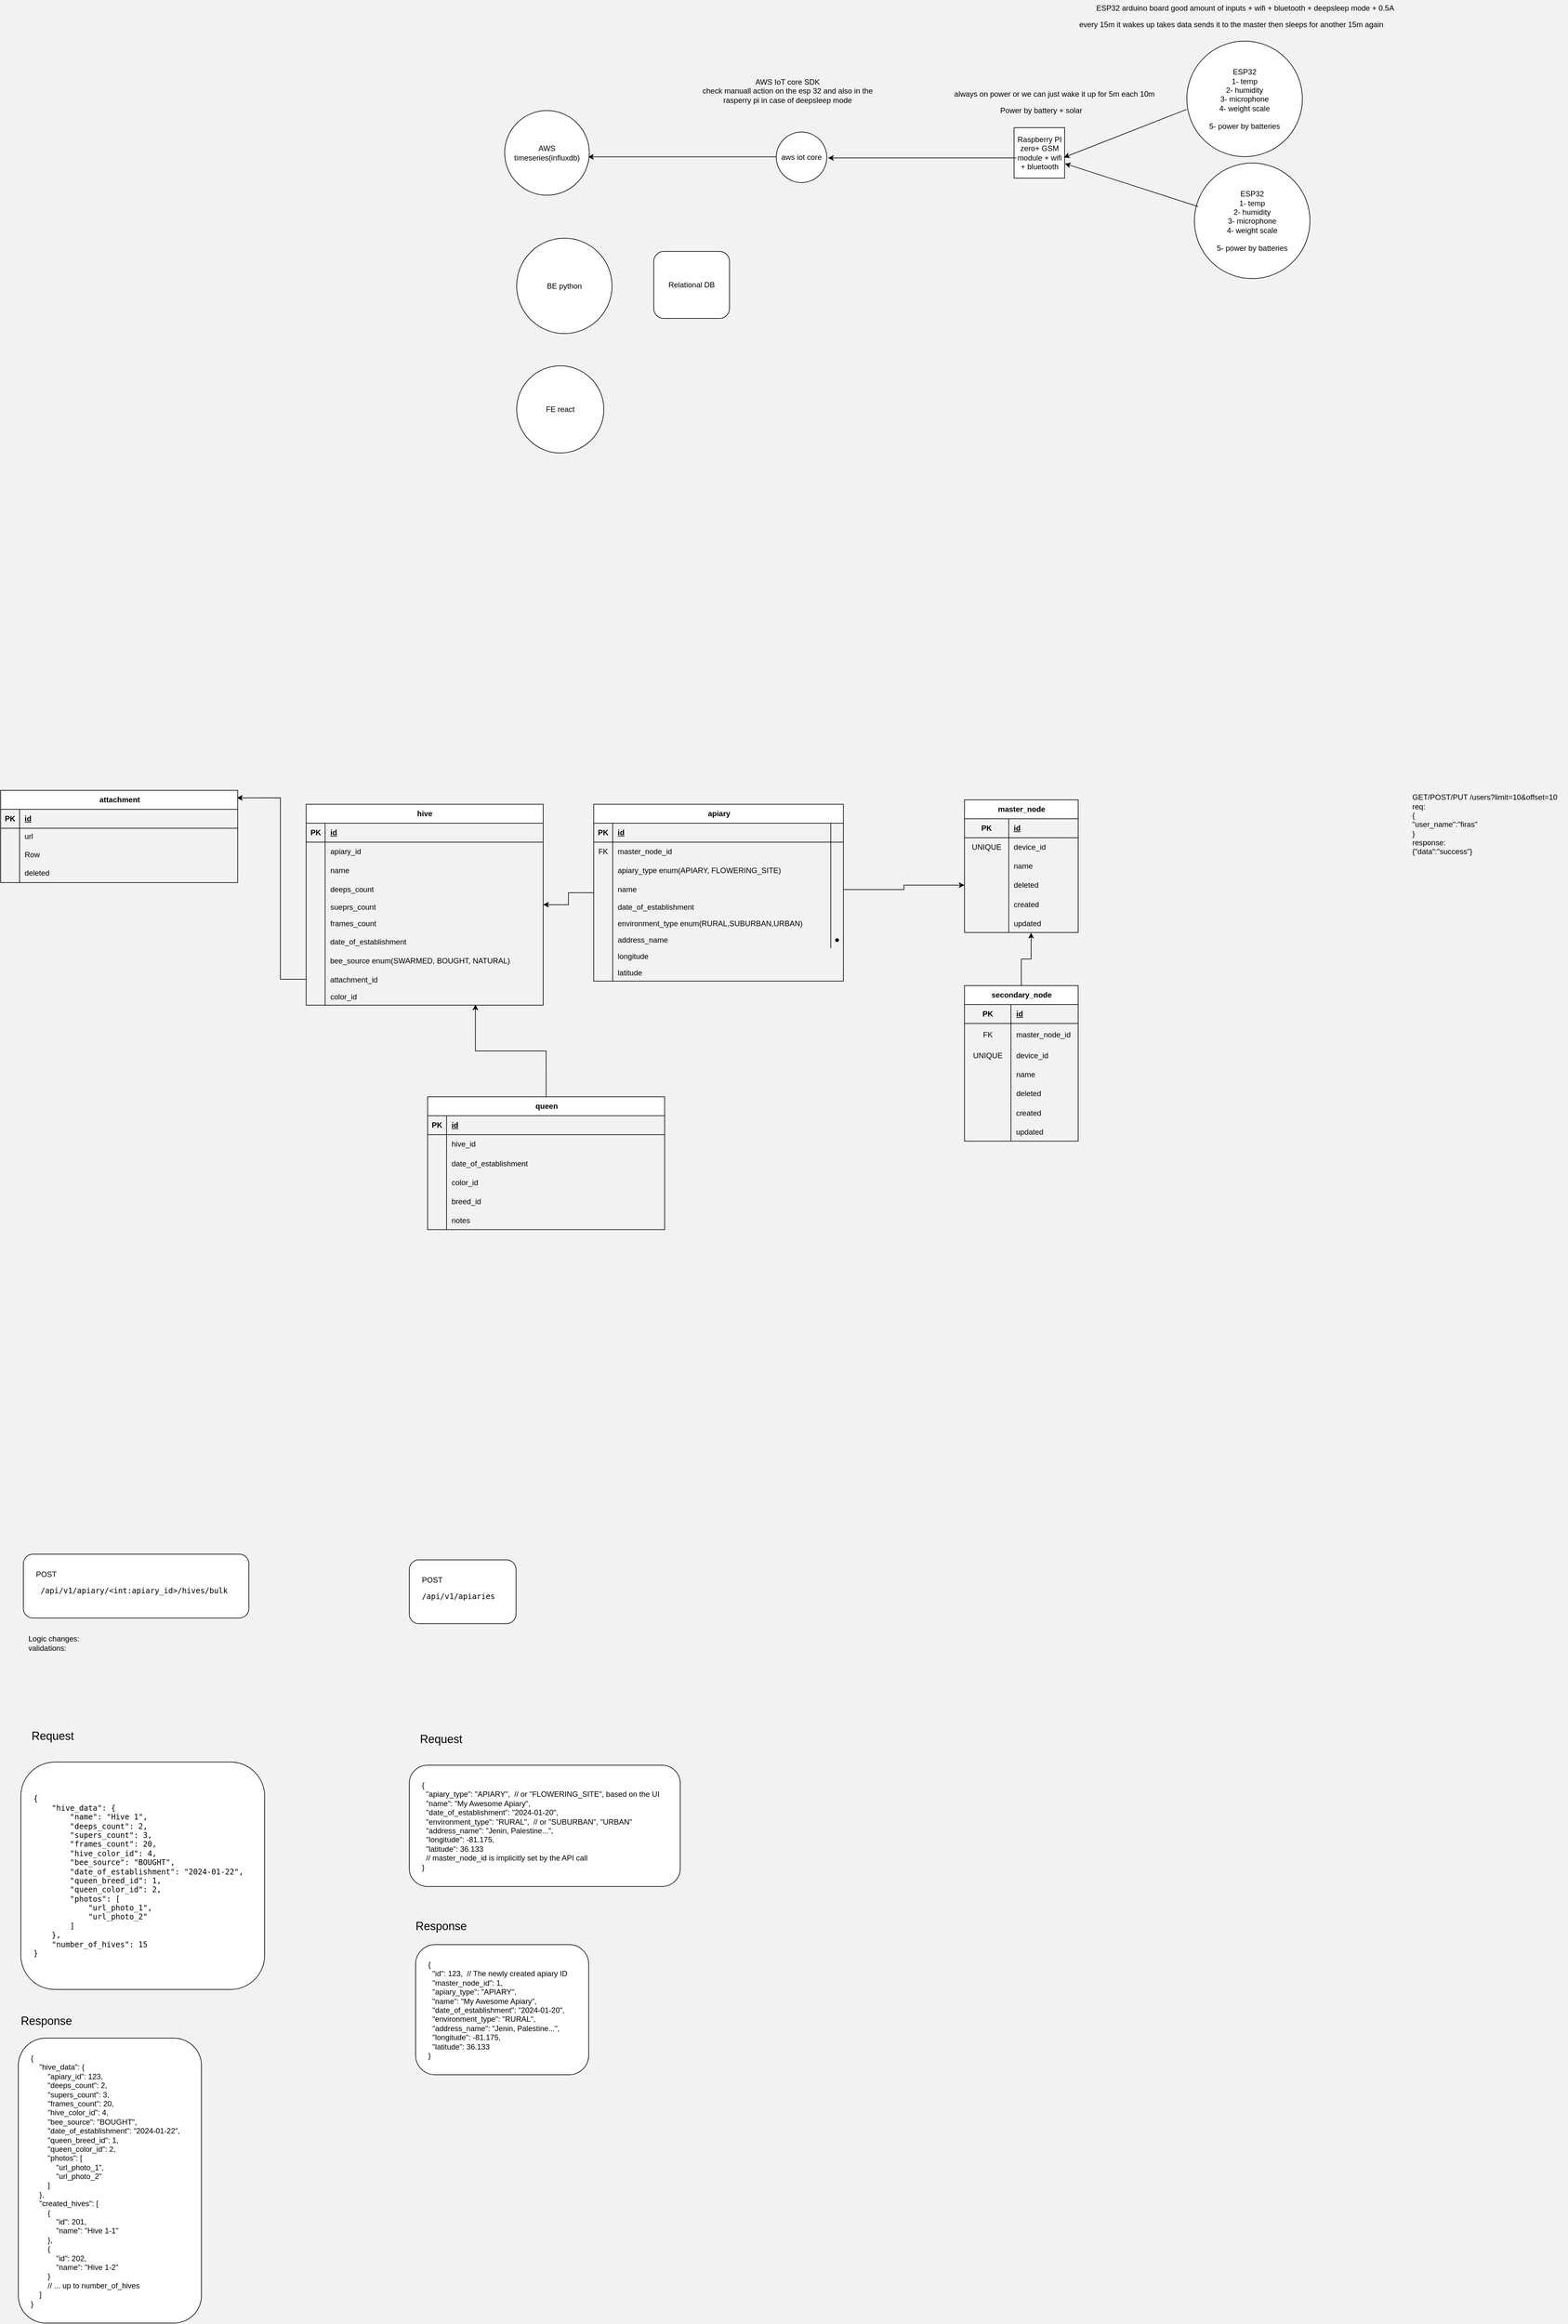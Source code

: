 <mxfile version="26.2.3">
  <diagram name="Page-1" id="e56a1550-8fbb-45ad-956c-1786394a9013">
    <mxGraphModel dx="2999" dy="1444" grid="0" gridSize="10" guides="1" tooltips="1" connect="1" arrows="1" fold="1" page="0" pageScale="1" pageWidth="1100" pageHeight="850" background="#F2F2F2" math="0" shadow="0">
      <root>
        <mxCell id="0" />
        <mxCell id="1" parent="0" />
        <mxCell id="OetlIyJgvli4n9BQYhPO-2" value="&lt;div&gt;ESP32&lt;/div&gt;&lt;div&gt;1- temp&lt;/div&gt;&lt;div&gt;2- humidity&lt;/div&gt;&lt;div&gt;3- microphone&lt;/div&gt;&lt;div&gt;4- weight scale&lt;/div&gt;&lt;div&gt;&lt;br&gt;&lt;/div&gt;&lt;div&gt;5- power by batteries&lt;/div&gt;" style="ellipse;whiteSpace=wrap;html=1;aspect=fixed;" parent="1" vertex="1">
          <mxGeometry x="560" y="39" width="183" height="183" as="geometry" />
        </mxCell>
        <mxCell id="OetlIyJgvli4n9BQYhPO-4" value="ESP32 arduino board good amount of inputs + wifi + bluetooth + deepsleep mode + 0.5A" style="text;html=1;align=center;verticalAlign=middle;resizable=0;points=[];autosize=1;strokeColor=none;fillColor=none;" parent="1" vertex="1">
          <mxGeometry x="407" y="-26" width="489" height="26" as="geometry" />
        </mxCell>
        <mxCell id="OetlIyJgvli4n9BQYhPO-5" value="&lt;div&gt;Raspberry PI zero+ GSM module + wifi + bluetooth&lt;/div&gt;" style="whiteSpace=wrap;html=1;aspect=fixed;" parent="1" vertex="1">
          <mxGeometry x="286.5" y="176" width="80" height="80" as="geometry" />
        </mxCell>
        <mxCell id="OetlIyJgvli4n9BQYhPO-8" value="&lt;div&gt;every 15m it wakes up takes data sends it to the master then sleeps for another 15m again&lt;/div&gt;" style="text;html=1;align=center;verticalAlign=middle;resizable=0;points=[];autosize=1;strokeColor=none;fillColor=none;" parent="1" vertex="1">
          <mxGeometry x="381" width="498" height="26" as="geometry" />
        </mxCell>
        <mxCell id="OetlIyJgvli4n9BQYhPO-9" value="Power by battery + solar " style="text;html=1;align=center;verticalAlign=middle;resizable=0;points=[];autosize=1;strokeColor=none;fillColor=none;" parent="1" vertex="1">
          <mxGeometry x="255" y="136" width="147" height="26" as="geometry" />
        </mxCell>
        <mxCell id="OetlIyJgvli4n9BQYhPO-10" value="always on power or we can just wake it up for 5m each 10m" style="text;html=1;align=center;verticalAlign=middle;resizable=0;points=[];autosize=1;strokeColor=none;fillColor=none;" parent="1" vertex="1">
          <mxGeometry x="183" y="110" width="334" height="26" as="geometry" />
        </mxCell>
        <mxCell id="OetlIyJgvli4n9BQYhPO-11" value="&lt;div&gt;ESP32&lt;/div&gt;&lt;div&gt;1- temp&lt;/div&gt;&lt;div&gt;2- humidity&lt;/div&gt;&lt;div&gt;3- microphone&lt;/div&gt;&lt;div&gt;4- weight scale&lt;/div&gt;&lt;div&gt;&lt;br&gt;&lt;/div&gt;&lt;div&gt;5- power by batteries&lt;/div&gt;" style="ellipse;whiteSpace=wrap;html=1;aspect=fixed;" parent="1" vertex="1">
          <mxGeometry x="572" y="232" width="183" height="183" as="geometry" />
        </mxCell>
        <mxCell id="OetlIyJgvli4n9BQYhPO-14" value="" style="endArrow=classic;html=1;rounded=0;entryX=0.986;entryY=0.59;entryDx=0;entryDy=0;entryPerimeter=0;exitX=-0.002;exitY=0.591;exitDx=0;exitDy=0;exitPerimeter=0;" parent="1" source="OetlIyJgvli4n9BQYhPO-2" target="OetlIyJgvli4n9BQYhPO-5" edge="1">
          <mxGeometry width="50" height="50" relative="1" as="geometry">
            <mxPoint x="513" y="312" as="sourcePoint" />
            <mxPoint x="563" y="262" as="targetPoint" />
          </mxGeometry>
        </mxCell>
        <mxCell id="OetlIyJgvli4n9BQYhPO-15" value="" style="endArrow=classic;html=1;rounded=0;" parent="1" edge="1">
          <mxGeometry width="50" height="50" relative="1" as="geometry">
            <mxPoint x="578" y="301" as="sourcePoint" />
            <mxPoint x="367" y="233" as="targetPoint" />
          </mxGeometry>
        </mxCell>
        <mxCell id="OetlIyJgvli4n9BQYhPO-16" value="&lt;div&gt;AWS IoT core SDK&lt;/div&gt;&lt;div&gt;check manuall action on the esp 32 and also in the rasperry pi in case of deepsleep mode&lt;/div&gt;" style="text;html=1;align=center;verticalAlign=middle;whiteSpace=wrap;rounded=0;" parent="1" vertex="1">
          <mxGeometry x="-222" y="70" width="300" height="95" as="geometry" />
        </mxCell>
        <mxCell id="OetlIyJgvli4n9BQYhPO-18" value="" style="endArrow=classic;html=1;rounded=0;" parent="1" edge="1">
          <mxGeometry width="50" height="50" relative="1" as="geometry">
            <mxPoint x="290" y="224" as="sourcePoint" />
            <mxPoint x="-8" y="224" as="targetPoint" />
          </mxGeometry>
        </mxCell>
        <mxCell id="OetlIyJgvli4n9BQYhPO-19" value="aws iot core" style="ellipse;whiteSpace=wrap;html=1;aspect=fixed;" parent="1" vertex="1">
          <mxGeometry x="-90" y="183" width="80" height="80" as="geometry" />
        </mxCell>
        <mxCell id="OetlIyJgvli4n9BQYhPO-20" value="" style="endArrow=classic;html=1;rounded=0;" parent="1" edge="1">
          <mxGeometry width="50" height="50" relative="1" as="geometry">
            <mxPoint x="-90" y="222.29" as="sourcePoint" />
            <mxPoint x="-388" y="222.29" as="targetPoint" />
          </mxGeometry>
        </mxCell>
        <mxCell id="OetlIyJgvli4n9BQYhPO-21" value="AWS timeseries(influxdb)" style="ellipse;whiteSpace=wrap;html=1;aspect=fixed;" parent="1" vertex="1">
          <mxGeometry x="-520" y="149" width="134" height="134" as="geometry" />
        </mxCell>
        <mxCell id="OetlIyJgvli4n9BQYhPO-22" value="BE python" style="ellipse;whiteSpace=wrap;html=1;aspect=fixed;" parent="1" vertex="1">
          <mxGeometry x="-501" y="351" width="151" height="151" as="geometry" />
        </mxCell>
        <mxCell id="OetlIyJgvli4n9BQYhPO-23" value="Relational DB" style="rounded=1;whiteSpace=wrap;html=1;" parent="1" vertex="1">
          <mxGeometry x="-284" y="372" width="120" height="106" as="geometry" />
        </mxCell>
        <mxCell id="OetlIyJgvli4n9BQYhPO-24" value="FE react" style="ellipse;whiteSpace=wrap;html=1;aspect=fixed;" parent="1" vertex="1">
          <mxGeometry x="-501" y="553" width="138" height="138" as="geometry" />
        </mxCell>
        <mxCell id="OetlIyJgvli4n9BQYhPO-41" value="&lt;div&gt;GET/POST/PUT /users?limit=10&amp;amp;offset=10&lt;/div&gt;&lt;div&gt;req:&lt;/div&gt;&lt;div&gt;{&lt;/div&gt;&lt;div&gt;&quot;user_name&quot;:&quot;firas&quot;&lt;/div&gt;&lt;div&gt;}&lt;/div&gt;&lt;div&gt;response:&lt;/div&gt;&lt;div&gt;{&quot;data&quot;:&quot;success&quot;}&lt;/div&gt;" style="text;html=1;align=left;verticalAlign=middle;resizable=0;points=[];autosize=1;strokeColor=none;fillColor=none;" parent="1" vertex="1">
          <mxGeometry x="915" y="1222" width="247" height="113" as="geometry" />
        </mxCell>
        <mxCell id="5piYZcN9QWjcL-H2b9Rl-19" style="edgeStyle=orthogonalEdgeStyle;rounded=0;orthogonalLoop=1;jettySize=auto;html=1;exitX=0.5;exitY=0;exitDx=0;exitDy=0;entryX=0.586;entryY=1.014;entryDx=0;entryDy=0;entryPerimeter=0;" parent="1" source="5piYZcN9QWjcL-H2b9Rl-1" target="5piYZcN9QWjcL-H2b9Rl-28" edge="1">
          <mxGeometry relative="1" as="geometry" />
        </mxCell>
        <mxCell id="5piYZcN9QWjcL-H2b9Rl-1" value="secondary_node" style="shape=table;startSize=30;container=1;collapsible=1;childLayout=tableLayout;fixedRows=1;rowLines=0;fontStyle=1;align=center;resizeLast=1;html=1;gradientColor=none;" parent="1" vertex="1">
          <mxGeometry x="208" y="1534" width="180" height="246.304" as="geometry" />
        </mxCell>
        <mxCell id="5piYZcN9QWjcL-H2b9Rl-2" value="" style="shape=tableRow;horizontal=0;startSize=0;swimlaneHead=0;swimlaneBody=0;fillColor=none;collapsible=0;dropTarget=0;points=[[0,0.5],[1,0.5]];portConstraint=eastwest;top=0;left=0;right=0;bottom=1;" parent="5piYZcN9QWjcL-H2b9Rl-1" vertex="1">
          <mxGeometry y="30" width="180" height="30" as="geometry" />
        </mxCell>
        <mxCell id="5piYZcN9QWjcL-H2b9Rl-3" value="PK" style="shape=partialRectangle;connectable=0;fillColor=none;top=0;left=0;bottom=0;right=0;fontStyle=1;overflow=hidden;whiteSpace=wrap;html=1;" parent="5piYZcN9QWjcL-H2b9Rl-2" vertex="1">
          <mxGeometry width="73.565" height="30" as="geometry">
            <mxRectangle width="73.565" height="30" as="alternateBounds" />
          </mxGeometry>
        </mxCell>
        <mxCell id="5piYZcN9QWjcL-H2b9Rl-4" value="id" style="shape=partialRectangle;connectable=0;fillColor=none;top=0;left=0;bottom=0;right=0;align=left;spacingLeft=6;fontStyle=5;overflow=hidden;whiteSpace=wrap;html=1;" parent="5piYZcN9QWjcL-H2b9Rl-2" vertex="1">
          <mxGeometry x="73.565" width="106.435" height="30" as="geometry">
            <mxRectangle width="106.435" height="30" as="alternateBounds" />
          </mxGeometry>
        </mxCell>
        <mxCell id="5piYZcN9QWjcL-H2b9Rl-15" value="" style="shape=tableRow;horizontal=0;startSize=0;swimlaneHead=0;swimlaneBody=0;fillColor=none;collapsible=0;dropTarget=0;points=[[0,0.5],[1,0.5]];portConstraint=eastwest;top=0;left=0;right=0;bottom=0;" parent="5piYZcN9QWjcL-H2b9Rl-1" vertex="1">
          <mxGeometry y="60" width="180" height="36" as="geometry" />
        </mxCell>
        <mxCell id="5piYZcN9QWjcL-H2b9Rl-16" value="FK" style="shape=partialRectangle;connectable=0;fillColor=none;top=0;left=0;bottom=0;right=0;fontStyle=0;overflow=hidden;whiteSpace=wrap;html=1;" parent="5piYZcN9QWjcL-H2b9Rl-15" vertex="1">
          <mxGeometry width="73.565" height="36" as="geometry">
            <mxRectangle width="73.565" height="36" as="alternateBounds" />
          </mxGeometry>
        </mxCell>
        <mxCell id="5piYZcN9QWjcL-H2b9Rl-17" value="master_node_id" style="shape=partialRectangle;connectable=0;fillColor=none;top=0;left=0;bottom=0;right=0;align=left;spacingLeft=6;fontStyle=0;overflow=hidden;whiteSpace=wrap;html=1;" parent="5piYZcN9QWjcL-H2b9Rl-15" vertex="1">
          <mxGeometry x="73.565" width="106.435" height="36" as="geometry">
            <mxRectangle width="106.435" height="36" as="alternateBounds" />
          </mxGeometry>
        </mxCell>
        <mxCell id="5piYZcN9QWjcL-H2b9Rl-5" value="" style="shape=tableRow;horizontal=0;startSize=0;swimlaneHead=0;swimlaneBody=0;fillColor=none;collapsible=0;dropTarget=0;points=[[0,0.5],[1,0.5]];portConstraint=eastwest;top=0;left=0;right=0;bottom=0;" parent="5piYZcN9QWjcL-H2b9Rl-1" vertex="1">
          <mxGeometry y="96" width="180" height="30" as="geometry" />
        </mxCell>
        <mxCell id="5piYZcN9QWjcL-H2b9Rl-6" value="UNIQUE" style="shape=partialRectangle;connectable=0;fillColor=none;top=0;left=0;bottom=0;right=0;editable=1;overflow=hidden;whiteSpace=wrap;html=1;" parent="5piYZcN9QWjcL-H2b9Rl-5" vertex="1">
          <mxGeometry width="73.565" height="30" as="geometry">
            <mxRectangle width="73.565" height="30" as="alternateBounds" />
          </mxGeometry>
        </mxCell>
        <mxCell id="5piYZcN9QWjcL-H2b9Rl-7" value="device_id" style="shape=partialRectangle;connectable=0;fillColor=none;top=0;left=0;bottom=0;right=0;align=left;spacingLeft=6;overflow=hidden;whiteSpace=wrap;html=1;" parent="5piYZcN9QWjcL-H2b9Rl-5" vertex="1">
          <mxGeometry x="73.565" width="106.435" height="30" as="geometry">
            <mxRectangle width="106.435" height="30" as="alternateBounds" />
          </mxGeometry>
        </mxCell>
        <mxCell id="5piYZcN9QWjcL-H2b9Rl-8" value="" style="shape=tableRow;horizontal=0;startSize=0;swimlaneHead=0;swimlaneBody=0;fillColor=none;collapsible=0;dropTarget=0;points=[[0,0.5],[1,0.5]];portConstraint=eastwest;top=0;left=0;right=0;bottom=0;" parent="5piYZcN9QWjcL-H2b9Rl-1" vertex="1">
          <mxGeometry y="126" width="180" height="30" as="geometry" />
        </mxCell>
        <mxCell id="5piYZcN9QWjcL-H2b9Rl-9" value="" style="shape=partialRectangle;connectable=0;fillColor=none;top=0;left=0;bottom=0;right=0;editable=1;overflow=hidden;whiteSpace=wrap;html=1;" parent="5piYZcN9QWjcL-H2b9Rl-8" vertex="1">
          <mxGeometry width="73.565" height="30" as="geometry">
            <mxRectangle width="73.565" height="30" as="alternateBounds" />
          </mxGeometry>
        </mxCell>
        <mxCell id="5piYZcN9QWjcL-H2b9Rl-10" value="name" style="shape=partialRectangle;connectable=0;fillColor=none;top=0;left=0;bottom=0;right=0;align=left;spacingLeft=6;overflow=hidden;whiteSpace=wrap;html=1;" parent="5piYZcN9QWjcL-H2b9Rl-8" vertex="1">
          <mxGeometry x="73.565" width="106.435" height="30" as="geometry">
            <mxRectangle width="106.435" height="30" as="alternateBounds" />
          </mxGeometry>
        </mxCell>
        <mxCell id="5piYZcN9QWjcL-H2b9Rl-11" value="" style="shape=tableRow;horizontal=0;startSize=0;swimlaneHead=0;swimlaneBody=0;fillColor=none;collapsible=0;dropTarget=0;points=[[0,0.5],[1,0.5]];portConstraint=eastwest;top=0;left=0;right=0;bottom=0;" parent="5piYZcN9QWjcL-H2b9Rl-1" vertex="1">
          <mxGeometry y="156" width="180" height="30" as="geometry" />
        </mxCell>
        <mxCell id="5piYZcN9QWjcL-H2b9Rl-12" value="" style="shape=partialRectangle;connectable=0;fillColor=none;top=0;left=0;bottom=0;right=0;editable=1;overflow=hidden;whiteSpace=wrap;html=1;" parent="5piYZcN9QWjcL-H2b9Rl-11" vertex="1">
          <mxGeometry width="73.565" height="30" as="geometry">
            <mxRectangle width="73.565" height="30" as="alternateBounds" />
          </mxGeometry>
        </mxCell>
        <mxCell id="5piYZcN9QWjcL-H2b9Rl-13" value="deleted" style="shape=partialRectangle;connectable=0;fillColor=none;top=0;left=0;bottom=0;right=0;align=left;spacingLeft=6;overflow=hidden;whiteSpace=wrap;html=1;" parent="5piYZcN9QWjcL-H2b9Rl-11" vertex="1">
          <mxGeometry x="73.565" width="106.435" height="30" as="geometry">
            <mxRectangle width="106.435" height="30" as="alternateBounds" />
          </mxGeometry>
        </mxCell>
        <mxCell id="5piYZcN9QWjcL-H2b9Rl-32" value="" style="shape=tableRow;horizontal=0;startSize=0;swimlaneHead=0;swimlaneBody=0;fillColor=none;collapsible=0;dropTarget=0;points=[[0,0.5],[1,0.5]];portConstraint=eastwest;top=0;left=0;right=0;bottom=0;" parent="5piYZcN9QWjcL-H2b9Rl-1" vertex="1">
          <mxGeometry y="186" width="180" height="30" as="geometry" />
        </mxCell>
        <mxCell id="5piYZcN9QWjcL-H2b9Rl-33" value="" style="shape=partialRectangle;connectable=0;fillColor=none;top=0;left=0;bottom=0;right=0;editable=1;overflow=hidden;" parent="5piYZcN9QWjcL-H2b9Rl-32" vertex="1">
          <mxGeometry width="73.565" height="30" as="geometry">
            <mxRectangle width="73.565" height="30" as="alternateBounds" />
          </mxGeometry>
        </mxCell>
        <mxCell id="5piYZcN9QWjcL-H2b9Rl-34" value="created" style="shape=partialRectangle;connectable=0;fillColor=none;top=0;left=0;bottom=0;right=0;align=left;spacingLeft=6;overflow=hidden;" parent="5piYZcN9QWjcL-H2b9Rl-32" vertex="1">
          <mxGeometry x="73.565" width="106.435" height="30" as="geometry">
            <mxRectangle width="106.435" height="30" as="alternateBounds" />
          </mxGeometry>
        </mxCell>
        <mxCell id="5piYZcN9QWjcL-H2b9Rl-36" value="" style="shape=tableRow;horizontal=0;startSize=0;swimlaneHead=0;swimlaneBody=0;fillColor=none;collapsible=0;dropTarget=0;points=[[0,0.5],[1,0.5]];portConstraint=eastwest;top=0;left=0;right=0;bottom=0;" parent="5piYZcN9QWjcL-H2b9Rl-1" vertex="1">
          <mxGeometry y="216" width="180" height="30" as="geometry" />
        </mxCell>
        <mxCell id="5piYZcN9QWjcL-H2b9Rl-37" value="" style="shape=partialRectangle;connectable=0;fillColor=none;top=0;left=0;bottom=0;right=0;editable=1;overflow=hidden;" parent="5piYZcN9QWjcL-H2b9Rl-36" vertex="1">
          <mxGeometry width="73.565" height="30" as="geometry">
            <mxRectangle width="73.565" height="30" as="alternateBounds" />
          </mxGeometry>
        </mxCell>
        <mxCell id="5piYZcN9QWjcL-H2b9Rl-38" value="updated" style="shape=partialRectangle;connectable=0;fillColor=none;top=0;left=0;bottom=0;right=0;align=left;spacingLeft=6;overflow=hidden;" parent="5piYZcN9QWjcL-H2b9Rl-36" vertex="1">
          <mxGeometry x="73.565" width="106.435" height="30" as="geometry">
            <mxRectangle width="106.435" height="30" as="alternateBounds" />
          </mxGeometry>
        </mxCell>
        <mxCell id="OetlIyJgvli4n9BQYhPO-42" value="master_node" style="shape=table;startSize=30;container=1;collapsible=1;childLayout=tableLayout;fixedRows=1;rowLines=0;fontStyle=1;align=center;resizeLast=1;html=1;" parent="1" vertex="1">
          <mxGeometry x="208" y="1240" width="180" height="210" as="geometry" />
        </mxCell>
        <mxCell id="OetlIyJgvli4n9BQYhPO-43" value="" style="shape=tableRow;horizontal=0;startSize=0;swimlaneHead=0;swimlaneBody=0;fillColor=none;collapsible=0;dropTarget=0;points=[[0,0.5],[1,0.5]];portConstraint=eastwest;top=0;left=0;right=0;bottom=1;" parent="OetlIyJgvli4n9BQYhPO-42" vertex="1">
          <mxGeometry y="30" width="180" height="30" as="geometry" />
        </mxCell>
        <mxCell id="OetlIyJgvli4n9BQYhPO-44" value="PK" style="shape=partialRectangle;connectable=0;fillColor=none;top=0;left=0;bottom=0;right=0;fontStyle=1;overflow=hidden;whiteSpace=wrap;html=1;" parent="OetlIyJgvli4n9BQYhPO-43" vertex="1">
          <mxGeometry width="70.087" height="30" as="geometry">
            <mxRectangle width="70.087" height="30" as="alternateBounds" />
          </mxGeometry>
        </mxCell>
        <mxCell id="OetlIyJgvli4n9BQYhPO-45" value="id" style="shape=partialRectangle;connectable=0;fillColor=none;top=0;left=0;bottom=0;right=0;align=left;spacingLeft=6;fontStyle=5;overflow=hidden;whiteSpace=wrap;html=1;" parent="OetlIyJgvli4n9BQYhPO-43" vertex="1">
          <mxGeometry x="70.087" width="109.913" height="30" as="geometry">
            <mxRectangle width="109.913" height="30" as="alternateBounds" />
          </mxGeometry>
        </mxCell>
        <mxCell id="OetlIyJgvli4n9BQYhPO-46" value="" style="shape=tableRow;horizontal=0;startSize=0;swimlaneHead=0;swimlaneBody=0;fillColor=none;collapsible=0;dropTarget=0;points=[[0,0.5],[1,0.5]];portConstraint=eastwest;top=0;left=0;right=0;bottom=0;" parent="OetlIyJgvli4n9BQYhPO-42" vertex="1">
          <mxGeometry y="60" width="180" height="30" as="geometry" />
        </mxCell>
        <mxCell id="OetlIyJgvli4n9BQYhPO-47" value="UNIQUE" style="shape=partialRectangle;connectable=0;fillColor=none;top=0;left=0;bottom=0;right=0;editable=1;overflow=hidden;whiteSpace=wrap;html=1;" parent="OetlIyJgvli4n9BQYhPO-46" vertex="1">
          <mxGeometry width="70.087" height="30" as="geometry">
            <mxRectangle width="70.087" height="30" as="alternateBounds" />
          </mxGeometry>
        </mxCell>
        <mxCell id="OetlIyJgvli4n9BQYhPO-48" value="device_id" style="shape=partialRectangle;connectable=0;fillColor=none;top=0;left=0;bottom=0;right=0;align=left;spacingLeft=6;overflow=hidden;whiteSpace=wrap;html=1;" parent="OetlIyJgvli4n9BQYhPO-46" vertex="1">
          <mxGeometry x="70.087" width="109.913" height="30" as="geometry">
            <mxRectangle width="109.913" height="30" as="alternateBounds" />
          </mxGeometry>
        </mxCell>
        <mxCell id="OetlIyJgvli4n9BQYhPO-49" value="" style="shape=tableRow;horizontal=0;startSize=0;swimlaneHead=0;swimlaneBody=0;fillColor=none;collapsible=0;dropTarget=0;points=[[0,0.5],[1,0.5]];portConstraint=eastwest;top=0;left=0;right=0;bottom=0;" parent="OetlIyJgvli4n9BQYhPO-42" vertex="1">
          <mxGeometry y="90" width="180" height="30" as="geometry" />
        </mxCell>
        <mxCell id="OetlIyJgvli4n9BQYhPO-50" value="" style="shape=partialRectangle;connectable=0;fillColor=none;top=0;left=0;bottom=0;right=0;editable=1;overflow=hidden;whiteSpace=wrap;html=1;" parent="OetlIyJgvli4n9BQYhPO-49" vertex="1">
          <mxGeometry width="70.087" height="30" as="geometry">
            <mxRectangle width="70.087" height="30" as="alternateBounds" />
          </mxGeometry>
        </mxCell>
        <mxCell id="OetlIyJgvli4n9BQYhPO-51" value="name" style="shape=partialRectangle;connectable=0;fillColor=none;top=0;left=0;bottom=0;right=0;align=left;spacingLeft=6;overflow=hidden;whiteSpace=wrap;html=1;" parent="OetlIyJgvli4n9BQYhPO-49" vertex="1">
          <mxGeometry x="70.087" width="109.913" height="30" as="geometry">
            <mxRectangle width="109.913" height="30" as="alternateBounds" />
          </mxGeometry>
        </mxCell>
        <mxCell id="OetlIyJgvli4n9BQYhPO-52" value="" style="shape=tableRow;horizontal=0;startSize=0;swimlaneHead=0;swimlaneBody=0;fillColor=none;collapsible=0;dropTarget=0;points=[[0,0.5],[1,0.5]];portConstraint=eastwest;top=0;left=0;right=0;bottom=0;" parent="OetlIyJgvli4n9BQYhPO-42" vertex="1">
          <mxGeometry y="120" width="180" height="30" as="geometry" />
        </mxCell>
        <mxCell id="OetlIyJgvli4n9BQYhPO-53" value="" style="shape=partialRectangle;connectable=0;fillColor=none;top=0;left=0;bottom=0;right=0;editable=1;overflow=hidden;whiteSpace=wrap;html=1;" parent="OetlIyJgvli4n9BQYhPO-52" vertex="1">
          <mxGeometry width="70.087" height="30" as="geometry">
            <mxRectangle width="70.087" height="30" as="alternateBounds" />
          </mxGeometry>
        </mxCell>
        <mxCell id="OetlIyJgvli4n9BQYhPO-54" value="deleted" style="shape=partialRectangle;connectable=0;fillColor=none;top=0;left=0;bottom=0;right=0;align=left;spacingLeft=6;overflow=hidden;whiteSpace=wrap;html=1;" parent="OetlIyJgvli4n9BQYhPO-52" vertex="1">
          <mxGeometry x="70.087" width="109.913" height="30" as="geometry">
            <mxRectangle width="109.913" height="30" as="alternateBounds" />
          </mxGeometry>
        </mxCell>
        <mxCell id="5piYZcN9QWjcL-H2b9Rl-24" value="" style="shape=tableRow;horizontal=0;startSize=0;swimlaneHead=0;swimlaneBody=0;fillColor=none;collapsible=0;dropTarget=0;points=[[0,0.5],[1,0.5]];portConstraint=eastwest;top=0;left=0;right=0;bottom=0;" parent="OetlIyJgvli4n9BQYhPO-42" vertex="1">
          <mxGeometry y="150" width="180" height="30" as="geometry" />
        </mxCell>
        <mxCell id="5piYZcN9QWjcL-H2b9Rl-25" value="" style="shape=partialRectangle;connectable=0;fillColor=none;top=0;left=0;bottom=0;right=0;editable=1;overflow=hidden;" parent="5piYZcN9QWjcL-H2b9Rl-24" vertex="1">
          <mxGeometry width="70.087" height="30" as="geometry">
            <mxRectangle width="70.087" height="30" as="alternateBounds" />
          </mxGeometry>
        </mxCell>
        <mxCell id="5piYZcN9QWjcL-H2b9Rl-26" value="created" style="shape=partialRectangle;connectable=0;fillColor=none;top=0;left=0;bottom=0;right=0;align=left;spacingLeft=6;overflow=hidden;" parent="5piYZcN9QWjcL-H2b9Rl-24" vertex="1">
          <mxGeometry x="70.087" width="109.913" height="30" as="geometry">
            <mxRectangle width="109.913" height="30" as="alternateBounds" />
          </mxGeometry>
        </mxCell>
        <mxCell id="5piYZcN9QWjcL-H2b9Rl-28" value="" style="shape=tableRow;horizontal=0;startSize=0;swimlaneHead=0;swimlaneBody=0;fillColor=none;collapsible=0;dropTarget=0;points=[[0,0.5],[1,0.5]];portConstraint=eastwest;top=0;left=0;right=0;bottom=0;" parent="OetlIyJgvli4n9BQYhPO-42" vertex="1">
          <mxGeometry y="180" width="180" height="30" as="geometry" />
        </mxCell>
        <mxCell id="5piYZcN9QWjcL-H2b9Rl-29" value="" style="shape=partialRectangle;connectable=0;fillColor=none;top=0;left=0;bottom=0;right=0;editable=1;overflow=hidden;" parent="5piYZcN9QWjcL-H2b9Rl-28" vertex="1">
          <mxGeometry width="70.087" height="30" as="geometry">
            <mxRectangle width="70.087" height="30" as="alternateBounds" />
          </mxGeometry>
        </mxCell>
        <mxCell id="5piYZcN9QWjcL-H2b9Rl-30" value="updated" style="shape=partialRectangle;connectable=0;fillColor=none;top=0;left=0;bottom=0;right=0;align=left;spacingLeft=6;overflow=hidden;" parent="5piYZcN9QWjcL-H2b9Rl-28" vertex="1">
          <mxGeometry x="70.087" width="109.913" height="30" as="geometry">
            <mxRectangle width="109.913" height="30" as="alternateBounds" />
          </mxGeometry>
        </mxCell>
        <mxCell id="5piYZcN9QWjcL-H2b9Rl-117" value="" style="edgeStyle=orthogonalEdgeStyle;rounded=0;orthogonalLoop=1;jettySize=auto;html=1;" parent="1" source="5piYZcN9QWjcL-H2b9Rl-39" target="5piYZcN9QWjcL-H2b9Rl-89" edge="1">
          <mxGeometry relative="1" as="geometry" />
        </mxCell>
        <mxCell id="5piYZcN9QWjcL-H2b9Rl-39" value="apiary" style="shape=table;startSize=30;container=1;collapsible=1;childLayout=tableLayout;fixedRows=1;rowLines=0;fontStyle=1;align=center;resizeLast=1;html=1;" parent="1" vertex="1">
          <mxGeometry x="-379" y="1247" width="395.286" height="280" as="geometry" />
        </mxCell>
        <mxCell id="5piYZcN9QWjcL-H2b9Rl-40" value="" style="shape=tableRow;horizontal=0;startSize=0;swimlaneHead=0;swimlaneBody=0;fillColor=none;collapsible=0;dropTarget=0;points=[[0,0.5],[1,0.5]];portConstraint=eastwest;top=0;left=0;right=0;bottom=1;" parent="5piYZcN9QWjcL-H2b9Rl-39" vertex="1">
          <mxGeometry y="30" width="395.286" height="30" as="geometry" />
        </mxCell>
        <mxCell id="5piYZcN9QWjcL-H2b9Rl-41" value="PK" style="shape=partialRectangle;connectable=0;fillColor=none;top=0;left=0;bottom=0;right=0;fontStyle=1;overflow=hidden;whiteSpace=wrap;html=1;" parent="5piYZcN9QWjcL-H2b9Rl-40" vertex="1">
          <mxGeometry width="30" height="30" as="geometry">
            <mxRectangle width="30" height="30" as="alternateBounds" />
          </mxGeometry>
        </mxCell>
        <mxCell id="5piYZcN9QWjcL-H2b9Rl-42" value="id" style="shape=partialRectangle;connectable=0;fillColor=none;top=0;left=0;bottom=0;right=0;align=left;spacingLeft=6;fontStyle=5;overflow=hidden;whiteSpace=wrap;html=1;" parent="5piYZcN9QWjcL-H2b9Rl-40" vertex="1">
          <mxGeometry x="30" width="365.286" height="30" as="geometry">
            <mxRectangle width="365.286" height="30" as="alternateBounds" />
          </mxGeometry>
        </mxCell>
        <mxCell id="5piYZcN9QWjcL-H2b9Rl-43" value="" style="shape=tableRow;horizontal=0;startSize=0;swimlaneHead=0;swimlaneBody=0;fillColor=none;collapsible=0;dropTarget=0;points=[[0,0.5],[1,0.5]];portConstraint=eastwest;top=0;left=0;right=0;bottom=0;" parent="5piYZcN9QWjcL-H2b9Rl-39" vertex="1">
          <mxGeometry y="60" width="395.286" height="30" as="geometry" />
        </mxCell>
        <mxCell id="5piYZcN9QWjcL-H2b9Rl-44" value="FK" style="shape=partialRectangle;connectable=0;fillColor=none;top=0;left=0;bottom=0;right=0;editable=1;overflow=hidden;whiteSpace=wrap;html=1;" parent="5piYZcN9QWjcL-H2b9Rl-43" vertex="1">
          <mxGeometry width="30" height="30" as="geometry">
            <mxRectangle width="30" height="30" as="alternateBounds" />
          </mxGeometry>
        </mxCell>
        <mxCell id="5piYZcN9QWjcL-H2b9Rl-45" value="master_node_id" style="shape=partialRectangle;connectable=0;fillColor=none;top=0;left=0;bottom=0;right=0;align=left;spacingLeft=6;overflow=hidden;whiteSpace=wrap;html=1;" parent="5piYZcN9QWjcL-H2b9Rl-43" vertex="1">
          <mxGeometry x="30" width="365.286" height="30" as="geometry">
            <mxRectangle width="365.286" height="30" as="alternateBounds" />
          </mxGeometry>
        </mxCell>
        <mxCell id="5piYZcN9QWjcL-H2b9Rl-72" value="" style="shape=tableRow;horizontal=0;startSize=0;swimlaneHead=0;swimlaneBody=0;fillColor=none;collapsible=0;dropTarget=0;points=[[0,0.5],[1,0.5]];portConstraint=eastwest;top=0;left=0;right=0;bottom=0;" parent="5piYZcN9QWjcL-H2b9Rl-39" vertex="1">
          <mxGeometry y="90" width="395.286" height="30" as="geometry" />
        </mxCell>
        <mxCell id="5piYZcN9QWjcL-H2b9Rl-73" value="" style="shape=partialRectangle;connectable=0;fillColor=none;top=0;left=0;bottom=0;right=0;editable=1;overflow=hidden;whiteSpace=wrap;html=1;" parent="5piYZcN9QWjcL-H2b9Rl-72" vertex="1">
          <mxGeometry width="30" height="30" as="geometry">
            <mxRectangle width="30" height="30" as="alternateBounds" />
          </mxGeometry>
        </mxCell>
        <mxCell id="5piYZcN9QWjcL-H2b9Rl-74" value="apiary_type enum(APIARY, FLOWERING_SITE)" style="shape=partialRectangle;connectable=0;fillColor=none;top=0;left=0;bottom=0;right=0;align=left;spacingLeft=6;overflow=hidden;whiteSpace=wrap;html=1;" parent="5piYZcN9QWjcL-H2b9Rl-72" vertex="1">
          <mxGeometry x="30" width="365.286" height="30" as="geometry">
            <mxRectangle width="365.286" height="30" as="alternateBounds" />
          </mxGeometry>
        </mxCell>
        <mxCell id="5piYZcN9QWjcL-H2b9Rl-46" value="" style="shape=tableRow;horizontal=0;startSize=0;swimlaneHead=0;swimlaneBody=0;fillColor=none;collapsible=0;dropTarget=0;points=[[0,0.5],[1,0.5]];portConstraint=eastwest;top=0;left=0;right=0;bottom=0;" parent="5piYZcN9QWjcL-H2b9Rl-39" vertex="1">
          <mxGeometry y="120" width="395.286" height="30" as="geometry" />
        </mxCell>
        <mxCell id="5piYZcN9QWjcL-H2b9Rl-47" value="" style="shape=partialRectangle;connectable=0;fillColor=none;top=0;left=0;bottom=0;right=0;editable=1;overflow=hidden;whiteSpace=wrap;html=1;" parent="5piYZcN9QWjcL-H2b9Rl-46" vertex="1">
          <mxGeometry width="30" height="30" as="geometry">
            <mxRectangle width="30" height="30" as="alternateBounds" />
          </mxGeometry>
        </mxCell>
        <mxCell id="5piYZcN9QWjcL-H2b9Rl-48" value="name" style="shape=partialRectangle;connectable=0;fillColor=none;top=0;left=0;bottom=0;right=0;align=left;spacingLeft=6;overflow=hidden;whiteSpace=wrap;html=1;" parent="5piYZcN9QWjcL-H2b9Rl-46" vertex="1">
          <mxGeometry x="30" width="365.286" height="30" as="geometry">
            <mxRectangle width="365.286" height="30" as="alternateBounds" />
          </mxGeometry>
        </mxCell>
        <mxCell id="5piYZcN9QWjcL-H2b9Rl-49" value="" style="shape=tableRow;horizontal=0;startSize=0;swimlaneHead=0;swimlaneBody=0;fillColor=none;collapsible=0;dropTarget=0;points=[[0,0.5],[1,0.5]];portConstraint=eastwest;top=0;left=0;right=0;bottom=0;" parent="5piYZcN9QWjcL-H2b9Rl-39" vertex="1">
          <mxGeometry y="150" width="395.286" height="26" as="geometry" />
        </mxCell>
        <mxCell id="5piYZcN9QWjcL-H2b9Rl-50" value="" style="shape=partialRectangle;connectable=0;fillColor=none;top=0;left=0;bottom=0;right=0;editable=1;overflow=hidden;whiteSpace=wrap;html=1;" parent="5piYZcN9QWjcL-H2b9Rl-49" vertex="1">
          <mxGeometry width="30" height="26" as="geometry">
            <mxRectangle width="30" height="26" as="alternateBounds" />
          </mxGeometry>
        </mxCell>
        <mxCell id="5piYZcN9QWjcL-H2b9Rl-51" value="date_of_establishment " style="shape=partialRectangle;connectable=0;fillColor=none;top=0;left=0;bottom=0;right=0;align=left;spacingLeft=6;overflow=hidden;whiteSpace=wrap;html=1;" parent="5piYZcN9QWjcL-H2b9Rl-49" vertex="1">
          <mxGeometry x="30" width="365.286" height="26" as="geometry">
            <mxRectangle width="365.286" height="26" as="alternateBounds" />
          </mxGeometry>
        </mxCell>
        <mxCell id="5piYZcN9QWjcL-H2b9Rl-76" value="" style="shape=tableRow;horizontal=0;startSize=0;swimlaneHead=0;swimlaneBody=0;fillColor=none;collapsible=0;dropTarget=0;points=[[0,0.5],[1,0.5]];portConstraint=eastwest;top=0;left=0;right=0;bottom=0;" parent="5piYZcN9QWjcL-H2b9Rl-39" vertex="1">
          <mxGeometry y="176" width="395.286" height="26" as="geometry" />
        </mxCell>
        <mxCell id="5piYZcN9QWjcL-H2b9Rl-77" value="" style="shape=partialRectangle;connectable=0;fillColor=none;top=0;left=0;bottom=0;right=0;editable=1;overflow=hidden;whiteSpace=wrap;html=1;" parent="5piYZcN9QWjcL-H2b9Rl-76" vertex="1">
          <mxGeometry width="30" height="26" as="geometry">
            <mxRectangle width="30" height="26" as="alternateBounds" />
          </mxGeometry>
        </mxCell>
        <mxCell id="5piYZcN9QWjcL-H2b9Rl-78" value="environment_type enum(RURAL,SUBURBAN,URBAN)" style="shape=partialRectangle;connectable=0;fillColor=none;top=0;left=0;bottom=0;right=0;align=left;spacingLeft=6;overflow=hidden;whiteSpace=wrap;html=1;" parent="5piYZcN9QWjcL-H2b9Rl-76" vertex="1">
          <mxGeometry x="30" width="365.286" height="26" as="geometry">
            <mxRectangle width="365.286" height="26" as="alternateBounds" />
          </mxGeometry>
        </mxCell>
        <mxCell id="5piYZcN9QWjcL-H2b9Rl-79" value="" style="shape=tableRow;horizontal=0;startSize=0;swimlaneHead=0;swimlaneBody=0;fillColor=none;collapsible=0;dropTarget=0;points=[[0,0.5],[1,0.5]];portConstraint=eastwest;top=0;left=0;right=0;bottom=0;" parent="5piYZcN9QWjcL-H2b9Rl-39" vertex="1">
          <mxGeometry y="202" width="395.286" height="26" as="geometry" />
        </mxCell>
        <mxCell id="5piYZcN9QWjcL-H2b9Rl-80" value="" style="shape=partialRectangle;connectable=0;fillColor=none;top=0;left=0;bottom=0;right=0;editable=1;overflow=hidden;whiteSpace=wrap;html=1;" parent="5piYZcN9QWjcL-H2b9Rl-79" vertex="1">
          <mxGeometry width="30" height="26" as="geometry">
            <mxRectangle width="30" height="26" as="alternateBounds" />
          </mxGeometry>
        </mxCell>
        <mxCell id="5piYZcN9QWjcL-H2b9Rl-81" value="address_name" style="shape=partialRectangle;connectable=0;fillColor=none;top=0;left=0;bottom=0;right=0;align=left;spacingLeft=6;overflow=hidden;whiteSpace=wrap;html=1;" parent="5piYZcN9QWjcL-H2b9Rl-79" vertex="1">
          <mxGeometry x="30" width="345.286" height="26" as="geometry">
            <mxRectangle width="345.286" height="26" as="alternateBounds" />
          </mxGeometry>
        </mxCell>
        <mxCell id="5piYZcN9QWjcL-H2b9Rl-118" value="" style="shape=waypoint;sketch=0;size=6;pointerEvents=1;points=[];fillColor=default;resizable=0;rotatable=0;perimeter=centerPerimeter;snapToPoint=1;startSize=30;fontStyle=1;" parent="5piYZcN9QWjcL-H2b9Rl-79" vertex="1">
          <mxGeometry x="375.286" width="20" height="26" as="geometry">
            <mxRectangle width="20" height="26" as="alternateBounds" />
          </mxGeometry>
        </mxCell>
        <mxCell id="5piYZcN9QWjcL-H2b9Rl-82" value="" style="shape=tableRow;horizontal=0;startSize=0;swimlaneHead=0;swimlaneBody=0;fillColor=none;collapsible=0;dropTarget=0;points=[[0,0.5],[1,0.5]];portConstraint=eastwest;top=0;left=0;right=0;bottom=0;" parent="5piYZcN9QWjcL-H2b9Rl-39" vertex="1">
          <mxGeometry y="228" width="395.286" height="26" as="geometry" />
        </mxCell>
        <mxCell id="5piYZcN9QWjcL-H2b9Rl-83" value="" style="shape=partialRectangle;connectable=0;fillColor=none;top=0;left=0;bottom=0;right=0;editable=1;overflow=hidden;whiteSpace=wrap;html=1;" parent="5piYZcN9QWjcL-H2b9Rl-82" vertex="1">
          <mxGeometry width="30" height="26" as="geometry">
            <mxRectangle width="30" height="26" as="alternateBounds" />
          </mxGeometry>
        </mxCell>
        <mxCell id="5piYZcN9QWjcL-H2b9Rl-84" value="longitude" style="shape=partialRectangle;connectable=0;fillColor=none;top=0;left=0;bottom=0;right=0;align=left;spacingLeft=6;overflow=hidden;whiteSpace=wrap;html=1;" parent="5piYZcN9QWjcL-H2b9Rl-82" vertex="1">
          <mxGeometry x="30" width="365.286" height="26" as="geometry">
            <mxRectangle width="365.286" height="26" as="alternateBounds" />
          </mxGeometry>
        </mxCell>
        <mxCell id="5piYZcN9QWjcL-H2b9Rl-85" value="" style="shape=tableRow;horizontal=0;startSize=0;swimlaneHead=0;swimlaneBody=0;fillColor=none;collapsible=0;dropTarget=0;points=[[0,0.5],[1,0.5]];portConstraint=eastwest;top=0;left=0;right=0;bottom=0;" parent="5piYZcN9QWjcL-H2b9Rl-39" vertex="1">
          <mxGeometry y="254" width="395.286" height="26" as="geometry" />
        </mxCell>
        <mxCell id="5piYZcN9QWjcL-H2b9Rl-86" value="" style="shape=partialRectangle;connectable=0;fillColor=none;top=0;left=0;bottom=0;right=0;editable=1;overflow=hidden;whiteSpace=wrap;html=1;" parent="5piYZcN9QWjcL-H2b9Rl-85" vertex="1">
          <mxGeometry width="30" height="26" as="geometry">
            <mxRectangle width="30" height="26" as="alternateBounds" />
          </mxGeometry>
        </mxCell>
        <mxCell id="5piYZcN9QWjcL-H2b9Rl-87" value="latitude" style="shape=partialRectangle;connectable=0;fillColor=none;top=0;left=0;bottom=0;right=0;align=left;spacingLeft=6;overflow=hidden;whiteSpace=wrap;html=1;" parent="5piYZcN9QWjcL-H2b9Rl-85" vertex="1">
          <mxGeometry x="30" width="365.286" height="26" as="geometry">
            <mxRectangle width="365.286" height="26" as="alternateBounds" />
          </mxGeometry>
        </mxCell>
        <mxCell id="5piYZcN9QWjcL-H2b9Rl-88" style="edgeStyle=orthogonalEdgeStyle;rounded=0;orthogonalLoop=1;jettySize=auto;html=1;exitX=1;exitY=0.5;exitDx=0;exitDy=0;entryX=0;entryY=0.5;entryDx=0;entryDy=0;" parent="1" source="5piYZcN9QWjcL-H2b9Rl-46" target="OetlIyJgvli4n9BQYhPO-52" edge="1">
          <mxGeometry relative="1" as="geometry" />
        </mxCell>
        <mxCell id="5piYZcN9QWjcL-H2b9Rl-89" value="hive" style="shape=table;startSize=30;container=1;collapsible=1;childLayout=tableLayout;fixedRows=1;rowLines=0;fontStyle=1;align=center;resizeLast=1;html=1;" parent="1" vertex="1">
          <mxGeometry x="-834.286" y="1247" width="375.286" height="318" as="geometry" />
        </mxCell>
        <mxCell id="5piYZcN9QWjcL-H2b9Rl-90" value="" style="shape=tableRow;horizontal=0;startSize=0;swimlaneHead=0;swimlaneBody=0;fillColor=none;collapsible=0;dropTarget=0;points=[[0,0.5],[1,0.5]];portConstraint=eastwest;top=0;left=0;right=0;bottom=1;" parent="5piYZcN9QWjcL-H2b9Rl-89" vertex="1">
          <mxGeometry y="30" width="375.286" height="30" as="geometry" />
        </mxCell>
        <mxCell id="5piYZcN9QWjcL-H2b9Rl-91" value="PK" style="shape=partialRectangle;connectable=0;fillColor=none;top=0;left=0;bottom=0;right=0;fontStyle=1;overflow=hidden;whiteSpace=wrap;html=1;" parent="5piYZcN9QWjcL-H2b9Rl-90" vertex="1">
          <mxGeometry width="30" height="30" as="geometry">
            <mxRectangle width="30" height="30" as="alternateBounds" />
          </mxGeometry>
        </mxCell>
        <mxCell id="5piYZcN9QWjcL-H2b9Rl-92" value="id" style="shape=partialRectangle;connectable=0;fillColor=none;top=0;left=0;bottom=0;right=0;align=left;spacingLeft=6;fontStyle=5;overflow=hidden;whiteSpace=wrap;html=1;" parent="5piYZcN9QWjcL-H2b9Rl-90" vertex="1">
          <mxGeometry x="30" width="345.286" height="30" as="geometry">
            <mxRectangle width="345.286" height="30" as="alternateBounds" />
          </mxGeometry>
        </mxCell>
        <mxCell id="5piYZcN9QWjcL-H2b9Rl-93" value="" style="shape=tableRow;horizontal=0;startSize=0;swimlaneHead=0;swimlaneBody=0;fillColor=none;collapsible=0;dropTarget=0;points=[[0,0.5],[1,0.5]];portConstraint=eastwest;top=0;left=0;right=0;bottom=0;" parent="5piYZcN9QWjcL-H2b9Rl-89" vertex="1">
          <mxGeometry y="60" width="375.286" height="30" as="geometry" />
        </mxCell>
        <mxCell id="5piYZcN9QWjcL-H2b9Rl-94" value="" style="shape=partialRectangle;connectable=0;fillColor=none;top=0;left=0;bottom=0;right=0;editable=1;overflow=hidden;whiteSpace=wrap;html=1;" parent="5piYZcN9QWjcL-H2b9Rl-93" vertex="1">
          <mxGeometry width="30" height="30" as="geometry">
            <mxRectangle width="30" height="30" as="alternateBounds" />
          </mxGeometry>
        </mxCell>
        <mxCell id="5piYZcN9QWjcL-H2b9Rl-95" value="apiary_id" style="shape=partialRectangle;connectable=0;fillColor=none;top=0;left=0;bottom=0;right=0;align=left;spacingLeft=6;overflow=hidden;whiteSpace=wrap;html=1;" parent="5piYZcN9QWjcL-H2b9Rl-93" vertex="1">
          <mxGeometry x="30" width="345.286" height="30" as="geometry">
            <mxRectangle width="345.286" height="30" as="alternateBounds" />
          </mxGeometry>
        </mxCell>
        <mxCell id="5piYZcN9QWjcL-H2b9Rl-96" value="" style="shape=tableRow;horizontal=0;startSize=0;swimlaneHead=0;swimlaneBody=0;fillColor=none;collapsible=0;dropTarget=0;points=[[0,0.5],[1,0.5]];portConstraint=eastwest;top=0;left=0;right=0;bottom=0;" parent="5piYZcN9QWjcL-H2b9Rl-89" vertex="1">
          <mxGeometry y="90" width="375.286" height="30" as="geometry" />
        </mxCell>
        <mxCell id="5piYZcN9QWjcL-H2b9Rl-97" value="" style="shape=partialRectangle;connectable=0;fillColor=none;top=0;left=0;bottom=0;right=0;editable=1;overflow=hidden;whiteSpace=wrap;html=1;" parent="5piYZcN9QWjcL-H2b9Rl-96" vertex="1">
          <mxGeometry width="30" height="30" as="geometry">
            <mxRectangle width="30" height="30" as="alternateBounds" />
          </mxGeometry>
        </mxCell>
        <mxCell id="5piYZcN9QWjcL-H2b9Rl-98" value="name" style="shape=partialRectangle;connectable=0;fillColor=none;top=0;left=0;bottom=0;right=0;align=left;spacingLeft=6;overflow=hidden;whiteSpace=wrap;html=1;" parent="5piYZcN9QWjcL-H2b9Rl-96" vertex="1">
          <mxGeometry x="30" width="345.286" height="30" as="geometry">
            <mxRectangle width="345.286" height="30" as="alternateBounds" />
          </mxGeometry>
        </mxCell>
        <mxCell id="5piYZcN9QWjcL-H2b9Rl-99" value="" style="shape=tableRow;horizontal=0;startSize=0;swimlaneHead=0;swimlaneBody=0;fillColor=none;collapsible=0;dropTarget=0;points=[[0,0.5],[1,0.5]];portConstraint=eastwest;top=0;left=0;right=0;bottom=0;" parent="5piYZcN9QWjcL-H2b9Rl-89" vertex="1">
          <mxGeometry y="120" width="375.286" height="30" as="geometry" />
        </mxCell>
        <mxCell id="5piYZcN9QWjcL-H2b9Rl-100" value="" style="shape=partialRectangle;connectable=0;fillColor=none;top=0;left=0;bottom=0;right=0;editable=1;overflow=hidden;whiteSpace=wrap;html=1;" parent="5piYZcN9QWjcL-H2b9Rl-99" vertex="1">
          <mxGeometry width="30" height="30" as="geometry">
            <mxRectangle width="30" height="30" as="alternateBounds" />
          </mxGeometry>
        </mxCell>
        <mxCell id="5piYZcN9QWjcL-H2b9Rl-101" value="deeps_count" style="shape=partialRectangle;connectable=0;fillColor=none;top=0;left=0;bottom=0;right=0;align=left;spacingLeft=6;overflow=hidden;whiteSpace=wrap;html=1;" parent="5piYZcN9QWjcL-H2b9Rl-99" vertex="1">
          <mxGeometry x="30" width="345.286" height="30" as="geometry">
            <mxRectangle width="345.286" height="30" as="alternateBounds" />
          </mxGeometry>
        </mxCell>
        <mxCell id="5piYZcN9QWjcL-H2b9Rl-119" value="" style="shape=tableRow;horizontal=0;startSize=0;swimlaneHead=0;swimlaneBody=0;fillColor=none;collapsible=0;dropTarget=0;points=[[0,0.5],[1,0.5]];portConstraint=eastwest;top=0;left=0;right=0;bottom=0;" parent="5piYZcN9QWjcL-H2b9Rl-89" vertex="1">
          <mxGeometry y="150" width="375.286" height="26" as="geometry" />
        </mxCell>
        <mxCell id="5piYZcN9QWjcL-H2b9Rl-120" value="" style="shape=partialRectangle;connectable=0;fillColor=none;top=0;left=0;bottom=0;right=0;editable=1;overflow=hidden;whiteSpace=wrap;html=1;" parent="5piYZcN9QWjcL-H2b9Rl-119" vertex="1">
          <mxGeometry width="30" height="26" as="geometry">
            <mxRectangle width="30" height="26" as="alternateBounds" />
          </mxGeometry>
        </mxCell>
        <mxCell id="5piYZcN9QWjcL-H2b9Rl-121" value="sueprs_count" style="shape=partialRectangle;connectable=0;fillColor=none;top=0;left=0;bottom=0;right=0;align=left;spacingLeft=6;overflow=hidden;whiteSpace=wrap;html=1;" parent="5piYZcN9QWjcL-H2b9Rl-119" vertex="1">
          <mxGeometry x="30" width="345.286" height="26" as="geometry">
            <mxRectangle width="345.286" height="26" as="alternateBounds" />
          </mxGeometry>
        </mxCell>
        <mxCell id="5piYZcN9QWjcL-H2b9Rl-122" value="" style="shape=tableRow;horizontal=0;startSize=0;swimlaneHead=0;swimlaneBody=0;fillColor=none;collapsible=0;dropTarget=0;points=[[0,0.5],[1,0.5]];portConstraint=eastwest;top=0;left=0;right=0;bottom=0;" parent="5piYZcN9QWjcL-H2b9Rl-89" vertex="1">
          <mxGeometry y="176" width="375.286" height="26" as="geometry" />
        </mxCell>
        <mxCell id="5piYZcN9QWjcL-H2b9Rl-123" value="" style="shape=partialRectangle;connectable=0;fillColor=none;top=0;left=0;bottom=0;right=0;editable=1;overflow=hidden;whiteSpace=wrap;html=1;" parent="5piYZcN9QWjcL-H2b9Rl-122" vertex="1">
          <mxGeometry width="30" height="26" as="geometry">
            <mxRectangle width="30" height="26" as="alternateBounds" />
          </mxGeometry>
        </mxCell>
        <mxCell id="5piYZcN9QWjcL-H2b9Rl-124" value="frames_count" style="shape=partialRectangle;connectable=0;fillColor=none;top=0;left=0;bottom=0;right=0;align=left;spacingLeft=6;overflow=hidden;whiteSpace=wrap;html=1;" parent="5piYZcN9QWjcL-H2b9Rl-122" vertex="1">
          <mxGeometry x="30" width="345.286" height="26" as="geometry">
            <mxRectangle width="345.286" height="26" as="alternateBounds" />
          </mxGeometry>
        </mxCell>
        <mxCell id="hY19iie7GWyc48UbzqRv-36" value="" style="shape=tableRow;horizontal=0;startSize=0;swimlaneHead=0;swimlaneBody=0;fillColor=none;collapsible=0;dropTarget=0;points=[[0,0.5],[1,0.5]];portConstraint=eastwest;top=0;left=0;right=0;bottom=0;" parent="5piYZcN9QWjcL-H2b9Rl-89" vertex="1">
          <mxGeometry y="202" width="375.286" height="30" as="geometry" />
        </mxCell>
        <mxCell id="hY19iie7GWyc48UbzqRv-37" value="" style="shape=partialRectangle;connectable=0;fillColor=none;top=0;left=0;bottom=0;right=0;editable=1;overflow=hidden;" parent="hY19iie7GWyc48UbzqRv-36" vertex="1">
          <mxGeometry width="30" height="30" as="geometry">
            <mxRectangle width="30" height="30" as="alternateBounds" />
          </mxGeometry>
        </mxCell>
        <mxCell id="hY19iie7GWyc48UbzqRv-38" value="date_of_establishment " style="shape=partialRectangle;connectable=0;fillColor=none;top=0;left=0;bottom=0;right=0;align=left;spacingLeft=6;overflow=hidden;" parent="hY19iie7GWyc48UbzqRv-36" vertex="1">
          <mxGeometry x="30" width="345.286" height="30" as="geometry">
            <mxRectangle width="345.286" height="30" as="alternateBounds" />
          </mxGeometry>
        </mxCell>
        <mxCell id="hY19iie7GWyc48UbzqRv-32" value="" style="shape=tableRow;horizontal=0;startSize=0;swimlaneHead=0;swimlaneBody=0;fillColor=none;collapsible=0;dropTarget=0;points=[[0,0.5],[1,0.5]];portConstraint=eastwest;top=0;left=0;right=0;bottom=0;" parent="5piYZcN9QWjcL-H2b9Rl-89" vertex="1">
          <mxGeometry y="232" width="375.286" height="30" as="geometry" />
        </mxCell>
        <mxCell id="hY19iie7GWyc48UbzqRv-33" value="" style="shape=partialRectangle;connectable=0;fillColor=none;top=0;left=0;bottom=0;right=0;editable=1;overflow=hidden;" parent="hY19iie7GWyc48UbzqRv-32" vertex="1">
          <mxGeometry width="30" height="30" as="geometry">
            <mxRectangle width="30" height="30" as="alternateBounds" />
          </mxGeometry>
        </mxCell>
        <mxCell id="hY19iie7GWyc48UbzqRv-34" value="bee_source enum(SWARMED, BOUGHT, NATURAL)" style="shape=partialRectangle;connectable=0;fillColor=none;top=0;left=0;bottom=0;right=0;align=left;spacingLeft=6;overflow=hidden;" parent="hY19iie7GWyc48UbzqRv-32" vertex="1">
          <mxGeometry x="30" width="345.286" height="30" as="geometry">
            <mxRectangle width="345.286" height="30" as="alternateBounds" />
          </mxGeometry>
        </mxCell>
        <mxCell id="hY19iie7GWyc48UbzqRv-129" value="" style="shape=tableRow;horizontal=0;startSize=0;swimlaneHead=0;swimlaneBody=0;fillColor=none;collapsible=0;dropTarget=0;points=[[0,0.5],[1,0.5]];portConstraint=eastwest;top=0;left=0;right=0;bottom=0;" parent="5piYZcN9QWjcL-H2b9Rl-89" vertex="1">
          <mxGeometry y="262" width="375.286" height="30" as="geometry" />
        </mxCell>
        <mxCell id="hY19iie7GWyc48UbzqRv-130" value="" style="shape=partialRectangle;connectable=0;fillColor=none;top=0;left=0;bottom=0;right=0;editable=1;overflow=hidden;" parent="hY19iie7GWyc48UbzqRv-129" vertex="1">
          <mxGeometry width="30" height="30" as="geometry">
            <mxRectangle width="30" height="30" as="alternateBounds" />
          </mxGeometry>
        </mxCell>
        <mxCell id="hY19iie7GWyc48UbzqRv-131" value="attachment_id" style="shape=partialRectangle;connectable=0;fillColor=none;top=0;left=0;bottom=0;right=0;align=left;spacingLeft=6;overflow=hidden;" parent="hY19iie7GWyc48UbzqRv-129" vertex="1">
          <mxGeometry x="30" width="345.286" height="30" as="geometry">
            <mxRectangle width="345.286" height="30" as="alternateBounds" />
          </mxGeometry>
        </mxCell>
        <mxCell id="5piYZcN9QWjcL-H2b9Rl-108" value="" style="shape=tableRow;horizontal=0;startSize=0;swimlaneHead=0;swimlaneBody=0;fillColor=none;collapsible=0;dropTarget=0;points=[[0,0.5],[1,0.5]];portConstraint=eastwest;top=0;left=0;right=0;bottom=0;" parent="5piYZcN9QWjcL-H2b9Rl-89" vertex="1">
          <mxGeometry y="292" width="375.286" height="26" as="geometry" />
        </mxCell>
        <mxCell id="5piYZcN9QWjcL-H2b9Rl-109" value="" style="shape=partialRectangle;connectable=0;fillColor=none;top=0;left=0;bottom=0;right=0;editable=1;overflow=hidden;whiteSpace=wrap;html=1;" parent="5piYZcN9QWjcL-H2b9Rl-108" vertex="1">
          <mxGeometry width="30" height="26" as="geometry">
            <mxRectangle width="30" height="26" as="alternateBounds" />
          </mxGeometry>
        </mxCell>
        <mxCell id="5piYZcN9QWjcL-H2b9Rl-110" value="color_id" style="shape=partialRectangle;connectable=0;fillColor=none;top=0;left=0;bottom=0;right=0;align=left;spacingLeft=6;overflow=hidden;whiteSpace=wrap;html=1;" parent="5piYZcN9QWjcL-H2b9Rl-108" vertex="1">
          <mxGeometry x="30" width="345.286" height="26" as="geometry">
            <mxRectangle width="345.286" height="26" as="alternateBounds" />
          </mxGeometry>
        </mxCell>
        <mxCell id="hY19iie7GWyc48UbzqRv-120" style="edgeStyle=orthogonalEdgeStyle;rounded=0;orthogonalLoop=1;jettySize=auto;html=1;exitX=0.5;exitY=0;exitDx=0;exitDy=0;entryX=0.714;entryY=0.962;entryDx=0;entryDy=0;entryPerimeter=0;" parent="1" source="hY19iie7GWyc48UbzqRv-85" target="5piYZcN9QWjcL-H2b9Rl-108" edge="1">
          <mxGeometry relative="1" as="geometry" />
        </mxCell>
        <mxCell id="hY19iie7GWyc48UbzqRv-85" value="queen" style="shape=table;startSize=30;container=1;collapsible=1;childLayout=tableLayout;fixedRows=1;rowLines=0;fontStyle=1;align=center;resizeLast=1;html=1;" parent="1" vertex="1">
          <mxGeometry x="-641.996" y="1710" width="375.286" height="210.207" as="geometry" />
        </mxCell>
        <mxCell id="hY19iie7GWyc48UbzqRv-86" value="" style="shape=tableRow;horizontal=0;startSize=0;swimlaneHead=0;swimlaneBody=0;fillColor=none;collapsible=0;dropTarget=0;points=[[0,0.5],[1,0.5]];portConstraint=eastwest;top=0;left=0;right=0;bottom=1;" parent="hY19iie7GWyc48UbzqRv-85" vertex="1">
          <mxGeometry y="30" width="375.286" height="30" as="geometry" />
        </mxCell>
        <mxCell id="hY19iie7GWyc48UbzqRv-87" value="PK" style="shape=partialRectangle;connectable=0;fillColor=none;top=0;left=0;bottom=0;right=0;fontStyle=1;overflow=hidden;whiteSpace=wrap;html=1;" parent="hY19iie7GWyc48UbzqRv-86" vertex="1">
          <mxGeometry width="30" height="30" as="geometry">
            <mxRectangle width="30" height="30" as="alternateBounds" />
          </mxGeometry>
        </mxCell>
        <mxCell id="hY19iie7GWyc48UbzqRv-88" value="id" style="shape=partialRectangle;connectable=0;fillColor=none;top=0;left=0;bottom=0;right=0;align=left;spacingLeft=6;fontStyle=5;overflow=hidden;whiteSpace=wrap;html=1;" parent="hY19iie7GWyc48UbzqRv-86" vertex="1">
          <mxGeometry x="30" width="345.286" height="30" as="geometry">
            <mxRectangle width="345.286" height="30" as="alternateBounds" />
          </mxGeometry>
        </mxCell>
        <mxCell id="hY19iie7GWyc48UbzqRv-89" value="" style="shape=tableRow;horizontal=0;startSize=0;swimlaneHead=0;swimlaneBody=0;fillColor=none;collapsible=0;dropTarget=0;points=[[0,0.5],[1,0.5]];portConstraint=eastwest;top=0;left=0;right=0;bottom=0;" parent="hY19iie7GWyc48UbzqRv-85" vertex="1">
          <mxGeometry y="60" width="375.286" height="30" as="geometry" />
        </mxCell>
        <mxCell id="hY19iie7GWyc48UbzqRv-90" value="" style="shape=partialRectangle;connectable=0;fillColor=none;top=0;left=0;bottom=0;right=0;editable=1;overflow=hidden;whiteSpace=wrap;html=1;" parent="hY19iie7GWyc48UbzqRv-89" vertex="1">
          <mxGeometry width="30" height="30" as="geometry">
            <mxRectangle width="30" height="30" as="alternateBounds" />
          </mxGeometry>
        </mxCell>
        <mxCell id="hY19iie7GWyc48UbzqRv-91" value="hive_id" style="shape=partialRectangle;connectable=0;fillColor=none;top=0;left=0;bottom=0;right=0;align=left;spacingLeft=6;overflow=hidden;whiteSpace=wrap;html=1;" parent="hY19iie7GWyc48UbzqRv-89" vertex="1">
          <mxGeometry x="30" width="345.286" height="30" as="geometry">
            <mxRectangle width="345.286" height="30" as="alternateBounds" />
          </mxGeometry>
        </mxCell>
        <mxCell id="hY19iie7GWyc48UbzqRv-104" value="" style="shape=tableRow;horizontal=0;startSize=0;swimlaneHead=0;swimlaneBody=0;fillColor=none;collapsible=0;dropTarget=0;points=[[0,0.5],[1,0.5]];portConstraint=eastwest;top=0;left=0;right=0;bottom=0;" parent="hY19iie7GWyc48UbzqRv-85" vertex="1">
          <mxGeometry y="90" width="375.286" height="30" as="geometry" />
        </mxCell>
        <mxCell id="hY19iie7GWyc48UbzqRv-105" value="" style="shape=partialRectangle;connectable=0;fillColor=none;top=0;left=0;bottom=0;right=0;editable=1;overflow=hidden;" parent="hY19iie7GWyc48UbzqRv-104" vertex="1">
          <mxGeometry width="30" height="30" as="geometry">
            <mxRectangle width="30" height="30" as="alternateBounds" />
          </mxGeometry>
        </mxCell>
        <mxCell id="hY19iie7GWyc48UbzqRv-106" value="date_of_establishment " style="shape=partialRectangle;connectable=0;fillColor=none;top=0;left=0;bottom=0;right=0;align=left;spacingLeft=6;overflow=hidden;" parent="hY19iie7GWyc48UbzqRv-104" vertex="1">
          <mxGeometry x="30" width="345.286" height="30" as="geometry">
            <mxRectangle width="345.286" height="30" as="alternateBounds" />
          </mxGeometry>
        </mxCell>
        <mxCell id="hY19iie7GWyc48UbzqRv-110" value="" style="shape=tableRow;horizontal=0;startSize=0;swimlaneHead=0;swimlaneBody=0;fillColor=none;collapsible=0;dropTarget=0;points=[[0,0.5],[1,0.5]];portConstraint=eastwest;top=0;left=0;right=0;bottom=0;" parent="hY19iie7GWyc48UbzqRv-85" vertex="1">
          <mxGeometry y="120" width="375.286" height="30" as="geometry" />
        </mxCell>
        <mxCell id="hY19iie7GWyc48UbzqRv-111" value="" style="shape=partialRectangle;connectable=0;fillColor=none;top=0;left=0;bottom=0;right=0;editable=1;overflow=hidden;" parent="hY19iie7GWyc48UbzqRv-110" vertex="1">
          <mxGeometry width="30" height="30" as="geometry">
            <mxRectangle width="30" height="30" as="alternateBounds" />
          </mxGeometry>
        </mxCell>
        <mxCell id="hY19iie7GWyc48UbzqRv-112" value="color_id" style="shape=partialRectangle;connectable=0;fillColor=none;top=0;left=0;bottom=0;right=0;align=left;spacingLeft=6;overflow=hidden;" parent="hY19iie7GWyc48UbzqRv-110" vertex="1">
          <mxGeometry x="30" width="345.286" height="30" as="geometry">
            <mxRectangle width="345.286" height="30" as="alternateBounds" />
          </mxGeometry>
        </mxCell>
        <mxCell id="hY19iie7GWyc48UbzqRv-113" value="" style="shape=tableRow;horizontal=0;startSize=0;swimlaneHead=0;swimlaneBody=0;fillColor=none;collapsible=0;dropTarget=0;points=[[0,0.5],[1,0.5]];portConstraint=eastwest;top=0;left=0;right=0;bottom=0;" parent="hY19iie7GWyc48UbzqRv-85" vertex="1">
          <mxGeometry y="150" width="375.286" height="30" as="geometry" />
        </mxCell>
        <mxCell id="hY19iie7GWyc48UbzqRv-114" value="" style="shape=partialRectangle;connectable=0;fillColor=none;top=0;left=0;bottom=0;right=0;editable=1;overflow=hidden;" parent="hY19iie7GWyc48UbzqRv-113" vertex="1">
          <mxGeometry width="30" height="30" as="geometry">
            <mxRectangle width="30" height="30" as="alternateBounds" />
          </mxGeometry>
        </mxCell>
        <mxCell id="hY19iie7GWyc48UbzqRv-115" value="breed_id" style="shape=partialRectangle;connectable=0;fillColor=none;top=0;left=0;bottom=0;right=0;align=left;spacingLeft=6;overflow=hidden;" parent="hY19iie7GWyc48UbzqRv-113" vertex="1">
          <mxGeometry x="30" width="345.286" height="30" as="geometry">
            <mxRectangle width="345.286" height="30" as="alternateBounds" />
          </mxGeometry>
        </mxCell>
        <mxCell id="hY19iie7GWyc48UbzqRv-122" value="" style="shape=tableRow;horizontal=0;startSize=0;swimlaneHead=0;swimlaneBody=0;fillColor=none;collapsible=0;dropTarget=0;points=[[0,0.5],[1,0.5]];portConstraint=eastwest;top=0;left=0;right=0;bottom=0;" parent="hY19iie7GWyc48UbzqRv-85" vertex="1">
          <mxGeometry y="180" width="375.286" height="30" as="geometry" />
        </mxCell>
        <mxCell id="hY19iie7GWyc48UbzqRv-123" value="" style="shape=partialRectangle;connectable=0;fillColor=none;top=0;left=0;bottom=0;right=0;editable=1;overflow=hidden;" parent="hY19iie7GWyc48UbzqRv-122" vertex="1">
          <mxGeometry width="30" height="30" as="geometry">
            <mxRectangle width="30" height="30" as="alternateBounds" />
          </mxGeometry>
        </mxCell>
        <mxCell id="hY19iie7GWyc48UbzqRv-124" value="notes" style="shape=partialRectangle;connectable=0;fillColor=none;top=0;left=0;bottom=0;right=0;align=left;spacingLeft=6;overflow=hidden;" parent="hY19iie7GWyc48UbzqRv-122" vertex="1">
          <mxGeometry x="30" width="345.286" height="30" as="geometry">
            <mxRectangle width="345.286" height="30" as="alternateBounds" />
          </mxGeometry>
        </mxCell>
        <mxCell id="hY19iie7GWyc48UbzqRv-132" value="attachment" style="shape=table;startSize=30;container=1;collapsible=1;childLayout=tableLayout;fixedRows=1;rowLines=0;fontStyle=1;align=center;resizeLast=1;html=1;" parent="1" vertex="1">
          <mxGeometry x="-1318.001" y="1225" width="375.286" height="146" as="geometry" />
        </mxCell>
        <mxCell id="hY19iie7GWyc48UbzqRv-133" value="" style="shape=tableRow;horizontal=0;startSize=0;swimlaneHead=0;swimlaneBody=0;fillColor=none;collapsible=0;dropTarget=0;points=[[0,0.5],[1,0.5]];portConstraint=eastwest;top=0;left=0;right=0;bottom=1;" parent="hY19iie7GWyc48UbzqRv-132" vertex="1">
          <mxGeometry y="30" width="375.286" height="30" as="geometry" />
        </mxCell>
        <mxCell id="hY19iie7GWyc48UbzqRv-134" value="PK" style="shape=partialRectangle;connectable=0;fillColor=none;top=0;left=0;bottom=0;right=0;fontStyle=1;overflow=hidden;whiteSpace=wrap;html=1;" parent="hY19iie7GWyc48UbzqRv-133" vertex="1">
          <mxGeometry width="30" height="30" as="geometry">
            <mxRectangle width="30" height="30" as="alternateBounds" />
          </mxGeometry>
        </mxCell>
        <mxCell id="hY19iie7GWyc48UbzqRv-135" value="id" style="shape=partialRectangle;connectable=0;fillColor=none;top=0;left=0;bottom=0;right=0;align=left;spacingLeft=6;fontStyle=5;overflow=hidden;whiteSpace=wrap;html=1;" parent="hY19iie7GWyc48UbzqRv-133" vertex="1">
          <mxGeometry x="30" width="345.286" height="30" as="geometry">
            <mxRectangle width="345.286" height="30" as="alternateBounds" />
          </mxGeometry>
        </mxCell>
        <mxCell id="hY19iie7GWyc48UbzqRv-136" value="" style="shape=tableRow;horizontal=0;startSize=0;swimlaneHead=0;swimlaneBody=0;fillColor=none;collapsible=0;dropTarget=0;points=[[0,0.5],[1,0.5]];portConstraint=eastwest;top=0;left=0;right=0;bottom=0;" parent="hY19iie7GWyc48UbzqRv-132" vertex="1">
          <mxGeometry y="60" width="375.286" height="26" as="geometry" />
        </mxCell>
        <mxCell id="hY19iie7GWyc48UbzqRv-137" value="" style="shape=partialRectangle;connectable=0;fillColor=none;top=0;left=0;bottom=0;right=0;editable=1;overflow=hidden;whiteSpace=wrap;html=1;" parent="hY19iie7GWyc48UbzqRv-136" vertex="1">
          <mxGeometry width="30" height="26" as="geometry">
            <mxRectangle width="30" height="26" as="alternateBounds" />
          </mxGeometry>
        </mxCell>
        <mxCell id="hY19iie7GWyc48UbzqRv-138" value="url" style="shape=partialRectangle;connectable=0;fillColor=none;top=0;left=0;bottom=0;right=0;align=left;spacingLeft=6;overflow=hidden;whiteSpace=wrap;html=1;" parent="hY19iie7GWyc48UbzqRv-136" vertex="1">
          <mxGeometry x="30" width="345.286" height="26" as="geometry">
            <mxRectangle width="345.286" height="26" as="alternateBounds" />
          </mxGeometry>
        </mxCell>
        <mxCell id="hY19iie7GWyc48UbzqRv-148" value="" style="shape=tableRow;horizontal=0;startSize=0;swimlaneHead=0;swimlaneBody=0;fillColor=none;collapsible=0;dropTarget=0;points=[[0,0.5],[1,0.5]];portConstraint=eastwest;top=0;left=0;right=0;bottom=0;" parent="hY19iie7GWyc48UbzqRv-132" vertex="1">
          <mxGeometry y="86" width="375.286" height="30" as="geometry" />
        </mxCell>
        <mxCell id="hY19iie7GWyc48UbzqRv-149" value="" style="shape=partialRectangle;connectable=0;fillColor=none;top=0;left=0;bottom=0;right=0;editable=1;overflow=hidden;" parent="hY19iie7GWyc48UbzqRv-148" vertex="1">
          <mxGeometry width="30" height="30" as="geometry">
            <mxRectangle width="30" height="30" as="alternateBounds" />
          </mxGeometry>
        </mxCell>
        <mxCell id="hY19iie7GWyc48UbzqRv-150" value="Row" style="shape=partialRectangle;connectable=0;fillColor=none;top=0;left=0;bottom=0;right=0;align=left;spacingLeft=6;overflow=hidden;" parent="hY19iie7GWyc48UbzqRv-148" vertex="1">
          <mxGeometry x="30" width="345.286" height="30" as="geometry">
            <mxRectangle width="345.286" height="30" as="alternateBounds" />
          </mxGeometry>
        </mxCell>
        <mxCell id="hY19iie7GWyc48UbzqRv-145" value="" style="shape=tableRow;horizontal=0;startSize=0;swimlaneHead=0;swimlaneBody=0;fillColor=none;collapsible=0;dropTarget=0;points=[[0,0.5],[1,0.5]];portConstraint=eastwest;top=0;left=0;right=0;bottom=0;" parent="hY19iie7GWyc48UbzqRv-132" vertex="1">
          <mxGeometry y="116" width="375.286" height="30" as="geometry" />
        </mxCell>
        <mxCell id="hY19iie7GWyc48UbzqRv-146" value="" style="shape=partialRectangle;connectable=0;fillColor=none;top=0;left=0;bottom=0;right=0;editable=1;overflow=hidden;whiteSpace=wrap;html=1;" parent="hY19iie7GWyc48UbzqRv-145" vertex="1">
          <mxGeometry width="30" height="30" as="geometry">
            <mxRectangle width="30" height="30" as="alternateBounds" />
          </mxGeometry>
        </mxCell>
        <mxCell id="hY19iie7GWyc48UbzqRv-147" value="deleted" style="shape=partialRectangle;connectable=0;fillColor=none;top=0;left=0;bottom=0;right=0;align=left;spacingLeft=6;overflow=hidden;whiteSpace=wrap;html=1;" parent="hY19iie7GWyc48UbzqRv-145" vertex="1">
          <mxGeometry x="30" width="345.286" height="30" as="geometry">
            <mxRectangle width="345.286" height="30" as="alternateBounds" />
          </mxGeometry>
        </mxCell>
        <mxCell id="hY19iie7GWyc48UbzqRv-151" style="edgeStyle=orthogonalEdgeStyle;rounded=0;orthogonalLoop=1;jettySize=auto;html=1;exitX=0;exitY=0.5;exitDx=0;exitDy=0;entryX=0.997;entryY=0.081;entryDx=0;entryDy=0;entryPerimeter=0;" parent="1" source="hY19iie7GWyc48UbzqRv-129" target="hY19iie7GWyc48UbzqRv-132" edge="1">
          <mxGeometry relative="1" as="geometry">
            <Array as="points">
              <mxPoint x="-875" y="1524" />
              <mxPoint x="-875" y="1237" />
            </Array>
          </mxGeometry>
        </mxCell>
        <mxCell id="ifVZxkrH2_Ljvvh0O9kT-1" value="&lt;br&gt;&lt;div&gt;&lt;span class=&quot;router-outlet-wrapper ng-tns-c2746134643-0&quot;&gt;&lt;pre&gt;&lt;code&gt;{&lt;br&gt;    &quot;hive_data&quot;: {&lt;br&gt;        &quot;name&quot;: &quot;Hive 1&quot;,&lt;br&gt;        &quot;deeps_count&quot;: 2,&lt;br&gt;        &quot;supers_count&quot;: 3,&lt;br&gt;        &quot;frames_count&quot;: 20,&lt;br&gt;        &quot;hive_color_id&quot;: 4,&lt;br&gt;        &quot;bee_source&quot;: &quot;BOUGHT&quot;,&lt;br&gt;        &quot;date_of_establishment&quot;: &quot;2024-01-22&quot;,&lt;br&gt;        &quot;queen_breed_id&quot;: 1,&lt;br&gt;        &quot;queen_color_id&quot;: 2,&lt;br&gt;        &quot;photos&quot;: [&lt;br&gt;            &quot;url_photo_1&quot;,&lt;br&gt;            &quot;url_photo_2&quot;&lt;br&gt;        ]&lt;br&gt;    },&lt;br&gt;    &quot;number_of_hives&quot;: 15&lt;br&gt;}&lt;/code&gt;&lt;/pre&gt;&lt;/span&gt;&lt;br&gt;&lt;/div&gt;" style="text;html=1;align=left;verticalAlign=top;resizable=0;points=[];autosize=1;strokeColor=default;fillColor=default;rounded=1;spacing=20;" parent="1" vertex="1">
          <mxGeometry x="-1286" y="2763" width="386" height="360" as="geometry" />
        </mxCell>
        <mxCell id="ifVZxkrH2_Ljvvh0O9kT-2" value="{&lt;br&gt;&amp;nbsp;&amp;nbsp;&amp;nbsp; &quot;hive_data&quot;: {&lt;br&gt;&amp;nbsp;&amp;nbsp;&amp;nbsp;&amp;nbsp;&amp;nbsp;&amp;nbsp;&amp;nbsp; &quot;apiary_id&quot;: 123,&lt;br&gt;&amp;nbsp;&amp;nbsp;&amp;nbsp;&amp;nbsp;&amp;nbsp;&amp;nbsp;&amp;nbsp; &quot;deeps_count&quot;: 2,&lt;br&gt;&amp;nbsp;&amp;nbsp;&amp;nbsp;&amp;nbsp;&amp;nbsp;&amp;nbsp;&amp;nbsp; &quot;supers_count&quot;: 3,&lt;br&gt;&amp;nbsp;&amp;nbsp;&amp;nbsp;&amp;nbsp;&amp;nbsp;&amp;nbsp;&amp;nbsp; &quot;frames_count&quot;: 20,&lt;br&gt;&amp;nbsp;&amp;nbsp;&amp;nbsp;&amp;nbsp;&amp;nbsp;&amp;nbsp;&amp;nbsp; &quot;hive_color_id&quot;: 4,&lt;br&gt;&amp;nbsp;&amp;nbsp;&amp;nbsp;&amp;nbsp;&amp;nbsp;&amp;nbsp;&amp;nbsp; &quot;bee_source&quot;: &quot;BOUGHT&quot;,&lt;br&gt;&amp;nbsp;&amp;nbsp;&amp;nbsp;&amp;nbsp;&amp;nbsp;&amp;nbsp;&amp;nbsp; &quot;date_of_establishment&quot;: &quot;2024-01-22&quot;,&lt;br&gt;&amp;nbsp;&amp;nbsp;&amp;nbsp;&amp;nbsp;&amp;nbsp;&amp;nbsp;&amp;nbsp; &quot;queen_breed_id&quot;: 1,&lt;br&gt;&amp;nbsp;&amp;nbsp;&amp;nbsp;&amp;nbsp;&amp;nbsp;&amp;nbsp;&amp;nbsp; &quot;queen_color_id&quot;: 2,&lt;br&gt;&amp;nbsp;&amp;nbsp;&amp;nbsp;&amp;nbsp;&amp;nbsp;&amp;nbsp;&amp;nbsp; &quot;photos&quot;: [&lt;br&gt;&amp;nbsp;&amp;nbsp;&amp;nbsp;&amp;nbsp;&amp;nbsp;&amp;nbsp;&amp;nbsp;&amp;nbsp;&amp;nbsp;&amp;nbsp;&amp;nbsp; &quot;url_photo_1&quot;,&lt;br&gt;&amp;nbsp;&amp;nbsp;&amp;nbsp;&amp;nbsp;&amp;nbsp;&amp;nbsp;&amp;nbsp;&amp;nbsp;&amp;nbsp;&amp;nbsp;&amp;nbsp; &quot;url_photo_2&quot;&lt;br&gt;&amp;nbsp;&amp;nbsp;&amp;nbsp;&amp;nbsp;&amp;nbsp;&amp;nbsp;&amp;nbsp; ]&lt;br&gt;&amp;nbsp;&amp;nbsp;&amp;nbsp; },&lt;br&gt;&amp;nbsp;&amp;nbsp;&amp;nbsp; &quot;created_hives&quot;: [&lt;br&gt;&amp;nbsp;&amp;nbsp;&amp;nbsp;&amp;nbsp;&amp;nbsp;&amp;nbsp;&amp;nbsp; {&lt;br&gt;&amp;nbsp;&amp;nbsp;&amp;nbsp;&amp;nbsp;&amp;nbsp;&amp;nbsp;&amp;nbsp;&amp;nbsp;&amp;nbsp;&amp;nbsp;&amp;nbsp; &quot;id&quot;: 201,&lt;br&gt;&amp;nbsp;&amp;nbsp;&amp;nbsp;&amp;nbsp;&amp;nbsp;&amp;nbsp;&amp;nbsp;&amp;nbsp;&amp;nbsp;&amp;nbsp;&amp;nbsp; &quot;name&quot;: &quot;Hive 1-1&quot;&lt;br&gt;&amp;nbsp;&amp;nbsp;&amp;nbsp;&amp;nbsp;&amp;nbsp;&amp;nbsp;&amp;nbsp; },&lt;br&gt;&amp;nbsp;&amp;nbsp;&amp;nbsp;&amp;nbsp;&amp;nbsp;&amp;nbsp;&amp;nbsp; {&lt;br&gt;&amp;nbsp;&amp;nbsp;&amp;nbsp;&amp;nbsp;&amp;nbsp;&amp;nbsp;&amp;nbsp;&amp;nbsp;&amp;nbsp;&amp;nbsp;&amp;nbsp; &quot;id&quot;: 202,&lt;br&gt;&amp;nbsp;&amp;nbsp;&amp;nbsp;&amp;nbsp;&amp;nbsp;&amp;nbsp;&amp;nbsp;&amp;nbsp;&amp;nbsp;&amp;nbsp;&amp;nbsp; &quot;name&quot;: &quot;Hive 1-2&quot;&lt;br&gt;&amp;nbsp;&amp;nbsp;&amp;nbsp;&amp;nbsp;&amp;nbsp;&amp;nbsp;&amp;nbsp; }&lt;br&gt;&amp;nbsp;&amp;nbsp;&amp;nbsp;&amp;nbsp;&amp;nbsp;&amp;nbsp;&amp;nbsp; // ... up to number_of_hives&lt;br&gt;&amp;nbsp;&amp;nbsp;&amp;nbsp; ]&lt;br&gt;}" style="text;html=1;align=left;verticalAlign=top;resizable=0;points=[];autosize=1;strokeColor=default;fillColor=default;rounded=1;spacing=20;" parent="1" vertex="1">
          <mxGeometry x="-1290" y="3200" width="290" height="451" as="geometry" />
        </mxCell>
        <mxCell id="ifVZxkrH2_Ljvvh0O9kT-3" value="Response" style="text;html=1;align=center;verticalAlign=middle;resizable=0;points=[];autosize=1;strokeColor=none;fillColor=none;fontSize=18;" parent="1" vertex="1">
          <mxGeometry x="-1296" y="3156" width="99" height="34" as="geometry" />
        </mxCell>
        <mxCell id="ifVZxkrH2_Ljvvh0O9kT-4" value="Request" style="text;html=1;align=center;verticalAlign=middle;resizable=0;points=[];autosize=1;strokeColor=none;fillColor=none;fontSize=18;" parent="1" vertex="1">
          <mxGeometry x="-1279" y="2705" width="85" height="34" as="geometry" />
        </mxCell>
        <mxCell id="ifVZxkrH2_Ljvvh0O9kT-5" value="POST &lt;span class=&quot;router-outlet-wrapper ng-tns-c2746134643-0&quot;&gt;&lt;pre&gt;&lt;code&gt;&lt;span class=&quot;hljs-meta&quot;&gt;&lt;span class=&quot;hljs-params&quot;&gt;&lt;span class=&quot;hljs-string&quot;&gt; /api/v1/apiary/&amp;lt;int:apiary_id&amp;gt;/hives/bulk&lt;/span&gt;&lt;/span&gt;&lt;/span&gt;&lt;/code&gt;&lt;/pre&gt;&lt;/span&gt;" style="text;html=1;align=left;verticalAlign=top;resizable=0;points=[];autosize=1;strokeColor=default;fillColor=default;rounded=1;spacing=20;" parent="1" vertex="1">
          <mxGeometry x="-1282" y="2434" width="357" height="101" as="geometry" />
        </mxCell>
        <mxCell id="KTboP9zMvcxSnEJ-1MEK-1" value="{&lt;br&gt;&amp;nbsp; &quot;apiary_type&quot;: &quot;APIARY&quot;,&amp;nbsp; // or &quot;FLOWERING_SITE&quot;, based on the UI&lt;br&gt;&amp;nbsp; &quot;name&quot;: &quot;My Awesome Apiary&quot;,&lt;br&gt;&amp;nbsp; &quot;date_of_establishment&quot;: &quot;2024-01-20&quot;,&lt;br&gt;&amp;nbsp; &quot;environment_type&quot;: &quot;RURAL&quot;,&amp;nbsp; // or &quot;SUBURBAN&quot;, &quot;URBAN&quot;&lt;br&gt;&amp;nbsp; &quot;address_name&quot;: &quot;Jenin, Palestine...&quot;,&lt;br&gt;&amp;nbsp; &quot;longitude&quot;: -81.175,&lt;br&gt;&amp;nbsp; &quot;latitude&quot;: 36.133&lt;br&gt;&amp;nbsp; // master_node_id is implicitly set by the API call&lt;br&gt;}" style="text;html=1;align=left;verticalAlign=top;resizable=0;points=[];autosize=1;strokeColor=default;fillColor=default;rounded=1;spacing=20;" vertex="1" parent="1">
          <mxGeometry x="-671" y="2768" width="429" height="192" as="geometry" />
        </mxCell>
        <mxCell id="KTboP9zMvcxSnEJ-1MEK-2" value="{&lt;br&gt;&amp;nbsp; &quot;id&quot;: 123,&amp;nbsp; // The newly created apiary ID&lt;br&gt;&amp;nbsp; &quot;master_node_id&quot;: 1,&lt;br&gt;&amp;nbsp; &quot;apiary_type&quot;: &quot;APIARY&quot;,&lt;br&gt;&amp;nbsp; &quot;name&quot;: &quot;My Awesome Apiary&quot;,&lt;br&gt;&amp;nbsp; &quot;date_of_establishment&quot;: &quot;2024-01-20&quot;,&lt;br&gt;&amp;nbsp; &quot;environment_type&quot;: &quot;RURAL&quot;,&lt;br&gt;&amp;nbsp; &quot;address_name&quot;: &quot;Jenin, Palestine...&quot;,&lt;br&gt;&amp;nbsp; &quot;longitude&quot;: -81.175,&lt;br&gt;&amp;nbsp; &quot;latitude&quot;: 36.133&lt;br&gt;}" style="text;html=1;align=left;verticalAlign=top;resizable=0;points=[];autosize=1;strokeColor=default;fillColor=default;rounded=1;spacing=20;" vertex="1" parent="1">
          <mxGeometry x="-661" y="3052" width="274" height="206" as="geometry" />
        </mxCell>
        <mxCell id="KTboP9zMvcxSnEJ-1MEK-3" value="Response" style="text;html=1;align=center;verticalAlign=middle;resizable=0;points=[];autosize=1;strokeColor=none;fillColor=none;fontSize=18;" vertex="1" parent="1">
          <mxGeometry x="-671" y="3006" width="99" height="34" as="geometry" />
        </mxCell>
        <mxCell id="KTboP9zMvcxSnEJ-1MEK-4" value="Request" style="text;html=1;align=center;verticalAlign=middle;resizable=0;points=[];autosize=1;strokeColor=none;fillColor=none;fontSize=18;" vertex="1" parent="1">
          <mxGeometry x="-664" y="2710" width="85" height="34" as="geometry" />
        </mxCell>
        <mxCell id="KTboP9zMvcxSnEJ-1MEK-5" value="POST&amp;nbsp;&lt;span class=&quot;router-outlet-wrapper ng-tns-c3439236340-0&quot;&gt;&lt;pre&gt;&lt;code&gt;/api/v1/apiaries&lt;/code&gt;&lt;/pre&gt;&lt;/span&gt;&lt;span class=&quot;router-outlet-wrapper ng-tns-c3439236340-0&quot;&gt;&lt;/span&gt;&lt;span class=&quot;router-outlet-wrapper ng-tns-c3439236340-0&quot;&gt;&lt;/span&gt;&lt;span class=&quot;router-outlet-wrapper ng-tns-c2746134643-0&quot;&gt;&lt;/span&gt;" style="text;html=1;align=left;verticalAlign=top;resizable=0;points=[];autosize=1;strokeColor=default;fillColor=default;rounded=1;spacing=20;" vertex="1" parent="1">
          <mxGeometry x="-671" y="2443" width="169" height="101" as="geometry" />
        </mxCell>
        <mxCell id="KTboP9zMvcxSnEJ-1MEK-11" value="&lt;div&gt;Logic changes:&lt;/div&gt;&lt;div&gt;validations:&lt;/div&gt;" style="text;html=1;align=left;verticalAlign=middle;resizable=0;points=[];autosize=1;strokeColor=none;fillColor=none;" vertex="1" parent="1">
          <mxGeometry x="-1276" y="2554" width="99" height="41" as="geometry" />
        </mxCell>
      </root>
    </mxGraphModel>
  </diagram>
</mxfile>
